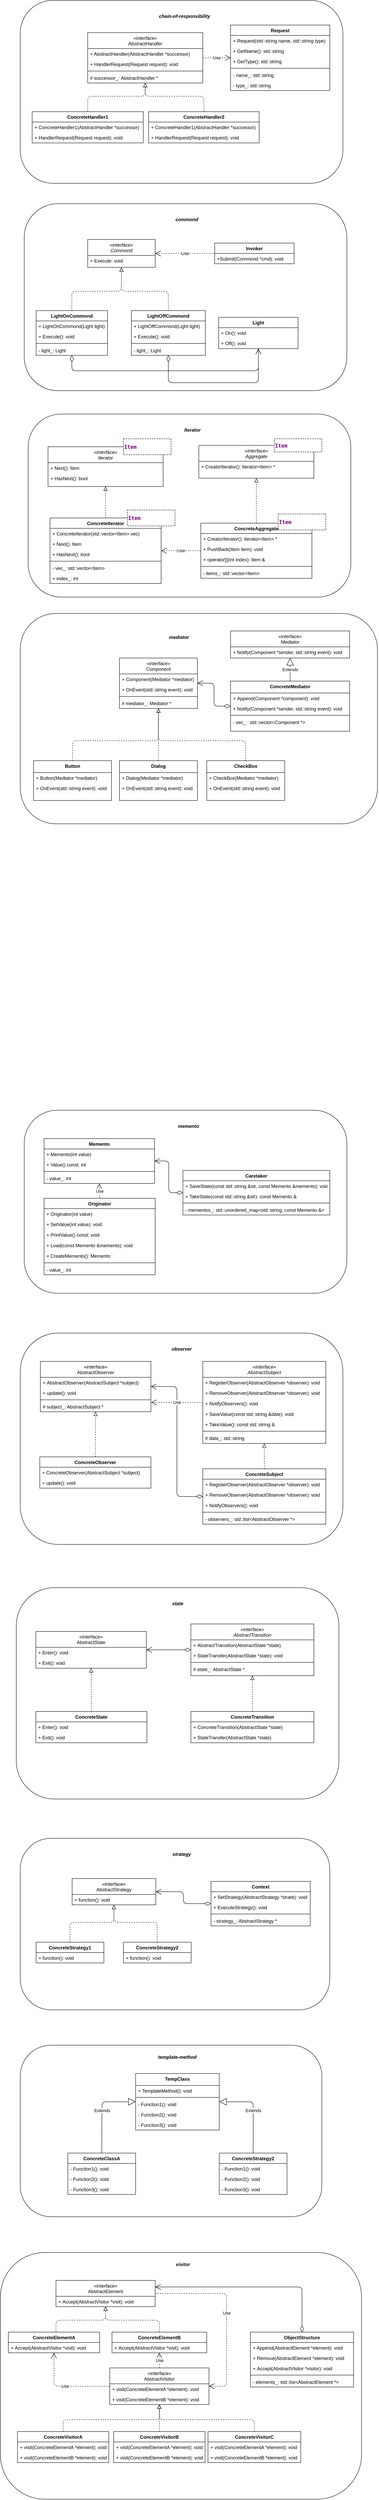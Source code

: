<mxfile version="14.9.6" type="device"><diagram id="C5RBs43oDa-KdzZeNtuy" name="Page-1"><mxGraphModel dx="1106" dy="-1516" grid="1" gridSize="10" guides="1" tooltips="1" connect="1" arrows="1" fold="1" page="1" pageScale="1" pageWidth="827" pageHeight="1169" math="0" shadow="0"><root><mxCell id="WIyWlLk6GJQsqaUBKTNV-0"/><mxCell id="WIyWlLk6GJQsqaUBKTNV-1" parent="WIyWlLk6GJQsqaUBKTNV-0"/><mxCell id="3JGE2Ku3XZU7neeNc6l_-0" value="" style="group" parent="WIyWlLk6GJQsqaUBKTNV-1" vertex="1" connectable="0"><mxGeometry x="80" y="2450" width="813" height="460" as="geometry"/></mxCell><mxCell id="3JGE2Ku3XZU7neeNc6l_-1" value="" style="rounded=1;whiteSpace=wrap;html=1;arcSize=18;" parent="3JGE2Ku3XZU7neeNc6l_-0" vertex="1"><mxGeometry y="-11.244" width="813.0" height="460.0" as="geometry"/></mxCell><mxCell id="3JGE2Ku3XZU7neeNc6l_-2" value="chain-of-responsibility" style="text;html=1;strokeColor=none;fillColor=none;align=center;verticalAlign=middle;whiteSpace=wrap;rounded=0;fontStyle=3" parent="3JGE2Ku3XZU7neeNc6l_-0" vertex="1"><mxGeometry x="323.57" y="19.57" width="180" height="19.57" as="geometry"/></mxCell><mxCell id="3JGE2Ku3XZU7neeNc6l_-3" value="«interface»&#10;AbstractHandler" style="swimlane;fontStyle=2;align=center;verticalAlign=top;childLayout=stackLayout;horizontal=1;startSize=40;horizontalStack=0;resizeParent=1;resizeLast=0;collapsible=1;marginBottom=0;rounded=0;shadow=0;strokeWidth=1;" parent="3JGE2Ku3XZU7neeNc6l_-0" vertex="1"><mxGeometry x="170" y="70" width="290" height="126.58" as="geometry"><mxRectangle x="230" y="140" width="160" height="26" as="alternateBounds"/></mxGeometry></mxCell><mxCell id="3JGE2Ku3XZU7neeNc6l_-29" value="+ AbstractHandler(AbstractHandler *successor)" style="text;strokeColor=none;fillColor=none;align=left;verticalAlign=top;spacingLeft=4;spacingRight=4;overflow=hidden;rotatable=0;points=[[0,0.5],[1,0.5]];portConstraint=eastwest;" parent="3JGE2Ku3XZU7neeNc6l_-3" vertex="1"><mxGeometry y="40" width="290" height="26" as="geometry"/></mxCell><mxCell id="3JGE2Ku3XZU7neeNc6l_-4" value="+ HandlerRequest(Request request): void" style="text;strokeColor=none;fillColor=none;align=left;verticalAlign=top;spacingLeft=4;spacingRight=4;overflow=hidden;rotatable=0;points=[[0,0.5],[1,0.5]];portConstraint=eastwest;" parent="3JGE2Ku3XZU7neeNc6l_-3" vertex="1"><mxGeometry y="66" width="290" height="26.578" as="geometry"/></mxCell><mxCell id="3JGE2Ku3XZU7neeNc6l_-30" value="" style="line;strokeWidth=1;fillColor=none;align=left;verticalAlign=middle;spacingTop=-1;spacingLeft=3;spacingRight=3;rotatable=0;labelPosition=right;points=[];portConstraint=eastwest;" parent="3JGE2Ku3XZU7neeNc6l_-3" vertex="1"><mxGeometry y="92.578" width="290" height="8" as="geometry"/></mxCell><mxCell id="3JGE2Ku3XZU7neeNc6l_-31" value="# successor_: AbstractHandler *" style="text;strokeColor=none;fillColor=none;align=left;verticalAlign=top;spacingLeft=4;spacingRight=4;overflow=hidden;rotatable=0;points=[[0,0.5],[1,0.5]];portConstraint=eastwest;" parent="3JGE2Ku3XZU7neeNc6l_-3" vertex="1"><mxGeometry y="100.578" width="290" height="26" as="geometry"/></mxCell><mxCell id="3JGE2Ku3XZU7neeNc6l_-5" value="ConcreteHandler1" style="swimlane;fontStyle=1;align=center;verticalAlign=top;childLayout=stackLayout;horizontal=1;startSize=26;horizontalStack=0;resizeParent=1;resizeParentMax=0;resizeLast=0;collapsible=1;marginBottom=0;" parent="3JGE2Ku3XZU7neeNc6l_-0" vertex="1"><mxGeometry x="30" y="268.71" width="280" height="78.578" as="geometry"/></mxCell><mxCell id="3JGE2Ku3XZU7neeNc6l_-6" value="+ ConcreteHandler1(AbstractHandler *successor)" style="text;strokeColor=none;fillColor=none;align=left;verticalAlign=top;spacingLeft=4;spacingRight=4;overflow=hidden;rotatable=0;points=[[0,0.5],[1,0.5]];portConstraint=eastwest;" parent="3JGE2Ku3XZU7neeNc6l_-5" vertex="1"><mxGeometry y="26" width="280" height="26" as="geometry"/></mxCell><mxCell id="3JGE2Ku3XZU7neeNc6l_-7" value="+ HandlerRequest(Request request): void" style="text;strokeColor=none;fillColor=none;align=left;verticalAlign=top;spacingLeft=4;spacingRight=4;overflow=hidden;rotatable=0;points=[[0,0.5],[1,0.5]];portConstraint=eastwest;" parent="3JGE2Ku3XZU7neeNc6l_-5" vertex="1"><mxGeometry y="52" width="280" height="26.578" as="geometry"/></mxCell><mxCell id="3JGE2Ku3XZU7neeNc6l_-17" value="ConcreteHandler2" style="swimlane;fontStyle=1;align=center;verticalAlign=top;childLayout=stackLayout;horizontal=1;startSize=26;horizontalStack=0;resizeParent=1;resizeParentMax=0;resizeLast=0;collapsible=1;marginBottom=0;" parent="3JGE2Ku3XZU7neeNc6l_-0" vertex="1"><mxGeometry x="323.57" y="268.71" width="278.5" height="78.578" as="geometry"/></mxCell><mxCell id="3JGE2Ku3XZU7neeNc6l_-18" value="+ ConcreteHandler1(AbstractHandler *successor)" style="text;strokeColor=none;fillColor=none;align=left;verticalAlign=top;spacingLeft=4;spacingRight=4;overflow=hidden;rotatable=0;points=[[0,0.5],[1,0.5]];portConstraint=eastwest;" parent="3JGE2Ku3XZU7neeNc6l_-17" vertex="1"><mxGeometry y="26" width="278.5" height="26" as="geometry"/></mxCell><mxCell id="3JGE2Ku3XZU7neeNc6l_-19" value="+ HandlerRequest(Request request): void" style="text;strokeColor=none;fillColor=none;align=left;verticalAlign=top;spacingLeft=4;spacingRight=4;overflow=hidden;rotatable=0;points=[[0,0.5],[1,0.5]];portConstraint=eastwest;" parent="3JGE2Ku3XZU7neeNc6l_-17" vertex="1"><mxGeometry y="52" width="278.5" height="26.578" as="geometry"/></mxCell><mxCell id="3JGE2Ku3XZU7neeNc6l_-22" value="Request" style="swimlane;fontStyle=1;align=center;verticalAlign=top;childLayout=stackLayout;horizontal=1;startSize=26;horizontalStack=0;resizeParent=1;resizeParentMax=0;resizeLast=0;collapsible=1;marginBottom=0;" parent="3JGE2Ku3XZU7neeNc6l_-0" vertex="1"><mxGeometry x="530" y="51" width="250" height="164.578" as="geometry"/></mxCell><mxCell id="3JGE2Ku3XZU7neeNc6l_-23" value="+ Request(std::string name, std::string type)" style="text;strokeColor=none;fillColor=none;align=left;verticalAlign=top;spacingLeft=4;spacingRight=4;overflow=hidden;rotatable=0;points=[[0,0.5],[1,0.5]];portConstraint=eastwest;" parent="3JGE2Ku3XZU7neeNc6l_-22" vertex="1"><mxGeometry y="26" width="250" height="26" as="geometry"/></mxCell><mxCell id="3JGE2Ku3XZU7neeNc6l_-28" value="+ GetName(): std::string" style="text;strokeColor=none;fillColor=none;align=left;verticalAlign=top;spacingLeft=4;spacingRight=4;overflow=hidden;rotatable=0;points=[[0,0.5],[1,0.5]];portConstraint=eastwest;" parent="3JGE2Ku3XZU7neeNc6l_-22" vertex="1"><mxGeometry y="52" width="250" height="26" as="geometry"/></mxCell><mxCell id="3JGE2Ku3XZU7neeNc6l_-24" value="+ GetType(): std::string" style="text;strokeColor=none;fillColor=none;align=left;verticalAlign=top;spacingLeft=4;spacingRight=4;overflow=hidden;rotatable=0;points=[[0,0.5],[1,0.5]];portConstraint=eastwest;" parent="3JGE2Ku3XZU7neeNc6l_-22" vertex="1"><mxGeometry y="78" width="250" height="26.578" as="geometry"/></mxCell><mxCell id="3JGE2Ku3XZU7neeNc6l_-25" value="" style="line;strokeWidth=1;fillColor=none;align=left;verticalAlign=middle;spacingTop=-1;spacingLeft=3;spacingRight=3;rotatable=0;labelPosition=right;points=[];portConstraint=eastwest;" parent="3JGE2Ku3XZU7neeNc6l_-22" vertex="1"><mxGeometry y="104.578" width="250" height="8" as="geometry"/></mxCell><mxCell id="3JGE2Ku3XZU7neeNc6l_-26" value="- name_: std::string" style="text;strokeColor=none;fillColor=none;align=left;verticalAlign=top;spacingLeft=4;spacingRight=4;overflow=hidden;rotatable=0;points=[[0,0.5],[1,0.5]];portConstraint=eastwest;" parent="3JGE2Ku3XZU7neeNc6l_-22" vertex="1"><mxGeometry y="112.578" width="250" height="26" as="geometry"/></mxCell><mxCell id="3JGE2Ku3XZU7neeNc6l_-27" value="- type_: std::string" style="text;strokeColor=none;fillColor=none;align=left;verticalAlign=top;spacingLeft=4;spacingRight=4;overflow=hidden;rotatable=0;points=[[0,0.5],[1,0.5]];portConstraint=eastwest;" parent="3JGE2Ku3XZU7neeNc6l_-22" vertex="1"><mxGeometry y="138.578" width="250" height="26" as="geometry"/></mxCell><mxCell id="3JGE2Ku3XZU7neeNc6l_-33" value="Use" style="endArrow=open;endSize=12;dashed=1;html=1;exitX=1;exitY=0.5;exitDx=0;exitDy=0;entryX=0;entryY=0.5;entryDx=0;entryDy=0;" parent="3JGE2Ku3XZU7neeNc6l_-0" source="3JGE2Ku3XZU7neeNc6l_-3" target="3JGE2Ku3XZU7neeNc6l_-22" edge="1"><mxGeometry width="160" relative="1" as="geometry"><mxPoint x="491" y="40" as="sourcePoint"/><mxPoint x="651" y="40" as="targetPoint"/></mxGeometry></mxCell><mxCell id="qJgDJBl3WGs6qZJSMI5M-1" value="" style="endArrow=block;startArrow=none;endFill=0;startFill=0;endSize=8;html=1;verticalAlign=bottom;dashed=1;labelBackgroundColor=none;exitX=0.5;exitY=0;exitDx=0;exitDy=0;entryX=0.5;entryY=1;entryDx=0;entryDy=0;" parent="3JGE2Ku3XZU7neeNc6l_-0" source="3JGE2Ku3XZU7neeNc6l_-5" target="3JGE2Ku3XZU7neeNc6l_-3" edge="1"><mxGeometry width="160" relative="1" as="geometry"><mxPoint x="430" y="310" as="sourcePoint"/><mxPoint x="590" y="310" as="targetPoint"/><Array as="points"><mxPoint x="170" y="230"/><mxPoint x="315" y="230"/></Array></mxGeometry></mxCell><mxCell id="qJgDJBl3WGs6qZJSMI5M-2" value="" style="endArrow=block;startArrow=none;endFill=0;startFill=0;endSize=8;html=1;verticalAlign=bottom;dashed=1;labelBackgroundColor=none;exitX=0.5;exitY=0;exitDx=0;exitDy=0;entryX=0.5;entryY=1;entryDx=0;entryDy=0;" parent="3JGE2Ku3XZU7neeNc6l_-0" source="3JGE2Ku3XZU7neeNc6l_-17" target="3JGE2Ku3XZU7neeNc6l_-3" edge="1"><mxGeometry width="160" relative="1" as="geometry"><mxPoint x="430" y="310" as="sourcePoint"/><mxPoint x="590" y="310" as="targetPoint"/><Array as="points"><mxPoint x="463" y="230"/><mxPoint x="315" y="230"/></Array></mxGeometry></mxCell><mxCell id="3JGE2Ku3XZU7neeNc6l_-34" value="" style="group" parent="WIyWlLk6GJQsqaUBKTNV-1" vertex="1" connectable="0"><mxGeometry x="90" y="2950" width="813" height="470" as="geometry"/></mxCell><mxCell id="3JGE2Ku3XZU7neeNc6l_-35" value="" style="rounded=1;whiteSpace=wrap;html=1;arcSize=18;" parent="3JGE2Ku3XZU7neeNc6l_-34" vertex="1"><mxGeometry width="813" height="470" as="geometry"/></mxCell><mxCell id="3JGE2Ku3XZU7neeNc6l_-36" value="commond" style="text;html=1;strokeColor=none;fillColor=none;align=center;verticalAlign=middle;whiteSpace=wrap;rounded=0;fontStyle=3" parent="3JGE2Ku3XZU7neeNc6l_-34" vertex="1"><mxGeometry x="320" y="30" width="180" height="19.57" as="geometry"/></mxCell><mxCell id="3JGE2Ku3XZU7neeNc6l_-37" value="«interface»&#10;Commond" style="swimlane;fontStyle=2;align=center;verticalAlign=top;childLayout=stackLayout;horizontal=1;startSize=40;horizontalStack=0;resizeParent=1;resizeLast=0;collapsible=1;marginBottom=0;rounded=0;shadow=0;strokeWidth=1;" parent="3JGE2Ku3XZU7neeNc6l_-34" vertex="1"><mxGeometry x="160" y="90" width="170" height="70" as="geometry"><mxRectangle x="230" y="140" width="160" height="26" as="alternateBounds"/></mxGeometry></mxCell><mxCell id="3JGE2Ku3XZU7neeNc6l_-39" value="+ Execute: void" style="text;strokeColor=none;fillColor=none;align=left;verticalAlign=top;spacingLeft=4;spacingRight=4;overflow=hidden;rotatable=0;points=[[0,0.5],[1,0.5]];portConstraint=eastwest;" parent="3JGE2Ku3XZU7neeNc6l_-37" vertex="1"><mxGeometry y="40" width="170" height="26.578" as="geometry"/></mxCell><mxCell id="3JGE2Ku3XZU7neeNc6l_-42" value="LightOnCommond" style="swimlane;fontStyle=1;align=center;verticalAlign=top;childLayout=stackLayout;horizontal=1;startSize=26;horizontalStack=0;resizeParent=1;resizeParentMax=0;resizeLast=0;collapsible=1;marginBottom=0;" parent="3JGE2Ku3XZU7neeNc6l_-34" vertex="1"><mxGeometry x="30" y="268.71" width="180" height="112.578" as="geometry"/></mxCell><mxCell id="3JGE2Ku3XZU7neeNc6l_-43" value="+ LightOnCommond(Light light)" style="text;strokeColor=none;fillColor=none;align=left;verticalAlign=top;spacingLeft=4;spacingRight=4;overflow=hidden;rotatable=0;points=[[0,0.5],[1,0.5]];portConstraint=eastwest;" parent="3JGE2Ku3XZU7neeNc6l_-42" vertex="1"><mxGeometry y="26" width="180" height="26" as="geometry"/></mxCell><mxCell id="3JGE2Ku3XZU7neeNc6l_-44" value="+ Execute(): void" style="text;strokeColor=none;fillColor=none;align=left;verticalAlign=top;spacingLeft=4;spacingRight=4;overflow=hidden;rotatable=0;points=[[0,0.5],[1,0.5]];portConstraint=eastwest;" parent="3JGE2Ku3XZU7neeNc6l_-42" vertex="1"><mxGeometry y="52" width="180" height="26.578" as="geometry"/></mxCell><mxCell id="3JGE2Ku3XZU7neeNc6l_-45" value="" style="line;strokeWidth=1;fillColor=none;align=left;verticalAlign=middle;spacingTop=-1;spacingLeft=3;spacingRight=3;rotatable=0;labelPosition=right;points=[];portConstraint=eastwest;" parent="3JGE2Ku3XZU7neeNc6l_-42" vertex="1"><mxGeometry y="78.578" width="180" height="8" as="geometry"/></mxCell><mxCell id="3JGE2Ku3XZU7neeNc6l_-46" value="- light_: Light " style="text;strokeColor=none;fillColor=none;align=left;verticalAlign=top;spacingLeft=4;spacingRight=4;overflow=hidden;rotatable=0;points=[[0,0.5],[1,0.5]];portConstraint=eastwest;" parent="3JGE2Ku3XZU7neeNc6l_-42" vertex="1"><mxGeometry y="86.578" width="180" height="26" as="geometry"/></mxCell><mxCell id="3JGE2Ku3XZU7neeNc6l_-48" value="LightOffCommond" style="swimlane;fontStyle=1;align=center;verticalAlign=top;childLayout=stackLayout;horizontal=1;startSize=26;horizontalStack=0;resizeParent=1;resizeParentMax=0;resizeLast=0;collapsible=1;marginBottom=0;" parent="3JGE2Ku3XZU7neeNc6l_-34" vertex="1"><mxGeometry x="270" y="268.71" width="186.43" height="112.578" as="geometry"/></mxCell><mxCell id="3JGE2Ku3XZU7neeNc6l_-49" value="+ LightOffCommond(Light light)" style="text;strokeColor=none;fillColor=none;align=left;verticalAlign=top;spacingLeft=4;spacingRight=4;overflow=hidden;rotatable=0;points=[[0,0.5],[1,0.5]];portConstraint=eastwest;" parent="3JGE2Ku3XZU7neeNc6l_-48" vertex="1"><mxGeometry y="26" width="186.43" height="26" as="geometry"/></mxCell><mxCell id="3JGE2Ku3XZU7neeNc6l_-50" value="+ Execute(): void" style="text;strokeColor=none;fillColor=none;align=left;verticalAlign=top;spacingLeft=4;spacingRight=4;overflow=hidden;rotatable=0;points=[[0,0.5],[1,0.5]];portConstraint=eastwest;" parent="3JGE2Ku3XZU7neeNc6l_-48" vertex="1"><mxGeometry y="52" width="186.43" height="26.578" as="geometry"/></mxCell><mxCell id="3JGE2Ku3XZU7neeNc6l_-51" value="" style="line;strokeWidth=1;fillColor=none;align=left;verticalAlign=middle;spacingTop=-1;spacingLeft=3;spacingRight=3;rotatable=0;labelPosition=right;points=[];portConstraint=eastwest;" parent="3JGE2Ku3XZU7neeNc6l_-48" vertex="1"><mxGeometry y="78.578" width="186.43" height="8" as="geometry"/></mxCell><mxCell id="3JGE2Ku3XZU7neeNc6l_-52" value="- light_: Light " style="text;strokeColor=none;fillColor=none;align=left;verticalAlign=top;spacingLeft=4;spacingRight=4;overflow=hidden;rotatable=0;points=[[0,0.5],[1,0.5]];portConstraint=eastwest;" parent="3JGE2Ku3XZU7neeNc6l_-48" vertex="1"><mxGeometry y="86.578" width="186.43" height="26" as="geometry"/></mxCell><mxCell id="3JGE2Ku3XZU7neeNc6l_-53" value="Light" style="swimlane;fontStyle=1;align=center;verticalAlign=top;childLayout=stackLayout;horizontal=1;startSize=26;horizontalStack=0;resizeParent=1;resizeParentMax=0;resizeLast=0;collapsible=1;marginBottom=0;" parent="3JGE2Ku3XZU7neeNc6l_-34" vertex="1"><mxGeometry x="490" y="285.71" width="200" height="78.578" as="geometry"/></mxCell><mxCell id="3JGE2Ku3XZU7neeNc6l_-55" value="+ On(): void" style="text;strokeColor=none;fillColor=none;align=left;verticalAlign=top;spacingLeft=4;spacingRight=4;overflow=hidden;rotatable=0;points=[[0,0.5],[1,0.5]];portConstraint=eastwest;" parent="3JGE2Ku3XZU7neeNc6l_-53" vertex="1"><mxGeometry y="26" width="200" height="26" as="geometry"/></mxCell><mxCell id="3JGE2Ku3XZU7neeNc6l_-56" value="+ Off(): void" style="text;strokeColor=none;fillColor=none;align=left;verticalAlign=top;spacingLeft=4;spacingRight=4;overflow=hidden;rotatable=0;points=[[0,0.5],[1,0.5]];portConstraint=eastwest;" parent="3JGE2Ku3XZU7neeNc6l_-53" vertex="1"><mxGeometry y="52" width="200" height="26.578" as="geometry"/></mxCell><mxCell id="3JGE2Ku3XZU7neeNc6l_-90" value="Invoker" style="swimlane;fontStyle=1;align=center;verticalAlign=top;childLayout=stackLayout;horizontal=1;startSize=26;horizontalStack=0;resizeParent=1;resizeParentMax=0;resizeLast=0;collapsible=1;marginBottom=0;" parent="3JGE2Ku3XZU7neeNc6l_-34" vertex="1"><mxGeometry x="480" y="99" width="200" height="52" as="geometry"/></mxCell><mxCell id="3JGE2Ku3XZU7neeNc6l_-91" value="+Submit(Commond *cmd): void" style="text;strokeColor=none;fillColor=none;align=left;verticalAlign=top;spacingLeft=4;spacingRight=4;overflow=hidden;rotatable=0;points=[[0,0.5],[1,0.5]];portConstraint=eastwest;" parent="3JGE2Ku3XZU7neeNc6l_-90" vertex="1"><mxGeometry y="26" width="200" height="26" as="geometry"/></mxCell><mxCell id="3JGE2Ku3XZU7neeNc6l_-93" value="" style="endArrow=open;html=1;endSize=12;startArrow=diamondThin;startSize=14;startFill=0;edgeStyle=orthogonalEdgeStyle;align=left;verticalAlign=bottom;exitX=0.5;exitY=1;exitDx=0;exitDy=0;entryX=0.5;entryY=1;entryDx=0;entryDy=0;" parent="3JGE2Ku3XZU7neeNc6l_-34" source="3JGE2Ku3XZU7neeNc6l_-42" target="3JGE2Ku3XZU7neeNc6l_-53" edge="1"><mxGeometry x="-0.875" y="10" relative="1" as="geometry"><mxPoint x="170" y="410" as="sourcePoint"/><mxPoint x="330" y="410" as="targetPoint"/><Array as="points"><mxPoint x="120" y="420"/><mxPoint x="590" y="420"/></Array><mxPoint as="offset"/></mxGeometry></mxCell><mxCell id="3JGE2Ku3XZU7neeNc6l_-94" value="" style="endArrow=open;html=1;endSize=12;startArrow=diamondThin;startSize=14;startFill=0;edgeStyle=orthogonalEdgeStyle;align=left;verticalAlign=bottom;exitX=0.5;exitY=1;exitDx=0;exitDy=0;entryX=0.5;entryY=1;entryDx=0;entryDy=0;" parent="3JGE2Ku3XZU7neeNc6l_-34" source="3JGE2Ku3XZU7neeNc6l_-48" target="3JGE2Ku3XZU7neeNc6l_-53" edge="1"><mxGeometry x="-0.875" y="10" relative="1" as="geometry"><mxPoint x="130" y="391.288" as="sourcePoint"/><mxPoint x="600" y="374.288" as="targetPoint"/><Array as="points"><mxPoint x="363" y="450"/><mxPoint x="590" y="450"/></Array><mxPoint as="offset"/></mxGeometry></mxCell><mxCell id="3JGE2Ku3XZU7neeNc6l_-95" value="Use" style="endArrow=open;endSize=12;dashed=1;html=1;exitX=0;exitY=0.5;exitDx=0;exitDy=0;entryX=1;entryY=0.5;entryDx=0;entryDy=0;" parent="3JGE2Ku3XZU7neeNc6l_-34" source="3JGE2Ku3XZU7neeNc6l_-90" target="3JGE2Ku3XZU7neeNc6l_-37" edge="1"><mxGeometry width="160" relative="1" as="geometry"><mxPoint x="410" y="170" as="sourcePoint"/><mxPoint x="570" y="170" as="targetPoint"/></mxGeometry></mxCell><mxCell id="qJgDJBl3WGs6qZJSMI5M-3" value="" style="endArrow=block;startArrow=none;endFill=0;startFill=0;endSize=8;html=1;verticalAlign=bottom;dashed=1;labelBackgroundColor=none;exitX=0.5;exitY=0;exitDx=0;exitDy=0;entryX=0.5;entryY=1;entryDx=0;entryDy=0;" parent="3JGE2Ku3XZU7neeNc6l_-34" source="3JGE2Ku3XZU7neeNc6l_-42" target="3JGE2Ku3XZU7neeNc6l_-37" edge="1"><mxGeometry width="160" relative="1" as="geometry"><mxPoint x="120" y="220" as="sourcePoint"/><mxPoint x="280" y="220" as="targetPoint"/><Array as="points"><mxPoint x="120" y="220"/><mxPoint x="245" y="220"/></Array></mxGeometry></mxCell><mxCell id="qJgDJBl3WGs6qZJSMI5M-4" value="" style="endArrow=block;startArrow=none;endFill=0;startFill=0;endSize=8;html=1;verticalAlign=bottom;dashed=1;labelBackgroundColor=none;exitX=0.5;exitY=0;exitDx=0;exitDy=0;entryX=0.5;entryY=1;entryDx=0;entryDy=0;" parent="3JGE2Ku3XZU7neeNc6l_-34" source="3JGE2Ku3XZU7neeNc6l_-48" target="3JGE2Ku3XZU7neeNc6l_-37" edge="1"><mxGeometry width="160" relative="1" as="geometry"><mxPoint x="360" y="240" as="sourcePoint"/><mxPoint x="520" y="240" as="targetPoint"/><Array as="points"><mxPoint x="363" y="220"/><mxPoint x="245" y="220"/></Array></mxGeometry></mxCell><mxCell id="3JGE2Ku3XZU7neeNc6l_-62" value="" style="group" parent="WIyWlLk6GJQsqaUBKTNV-1" vertex="1" connectable="0"><mxGeometry x="100" y="3490" width="820" height="460" as="geometry"/></mxCell><mxCell id="3JGE2Ku3XZU7neeNc6l_-63" value="" style="rounded=1;whiteSpace=wrap;html=1;arcSize=18;" parent="3JGE2Ku3XZU7neeNc6l_-62" vertex="1"><mxGeometry y="-11.244" width="813.0" height="460.0" as="geometry"/></mxCell><mxCell id="3JGE2Ku3XZU7neeNc6l_-64" value="lterator" style="text;html=1;strokeColor=none;fillColor=none;align=center;verticalAlign=middle;whiteSpace=wrap;rounded=0;fontStyle=3" parent="3JGE2Ku3XZU7neeNc6l_-62" vertex="1"><mxGeometry x="323.57" y="19.57" width="180" height="19.57" as="geometry"/></mxCell><mxCell id="3JGE2Ku3XZU7neeNc6l_-103" value="" style="group" parent="3JGE2Ku3XZU7neeNc6l_-62" vertex="1" connectable="0"><mxGeometry x="50" y="51" width="310" height="120" as="geometry"/></mxCell><mxCell id="3JGE2Ku3XZU7neeNc6l_-65" value="«interface»&#10;Iterator" style="swimlane;fontStyle=2;align=center;verticalAlign=top;childLayout=stackLayout;horizontal=1;startSize=40;horizontalStack=0;resizeParent=1;resizeLast=0;collapsible=1;marginBottom=0;rounded=0;shadow=0;strokeWidth=1;" parent="3JGE2Ku3XZU7neeNc6l_-103" vertex="1"><mxGeometry y="20" width="290" height="100" as="geometry"><mxRectangle x="230" y="140" width="160" height="26" as="alternateBounds"/></mxGeometry></mxCell><mxCell id="3JGE2Ku3XZU7neeNc6l_-66" value="+ Next(): Item " style="text;strokeColor=none;fillColor=none;align=left;verticalAlign=top;spacingLeft=4;spacingRight=4;overflow=hidden;rotatable=0;points=[[0,0.5],[1,0.5]];portConstraint=eastwest;" parent="3JGE2Ku3XZU7neeNc6l_-65" vertex="1"><mxGeometry y="40" width="290" height="26" as="geometry"/></mxCell><mxCell id="3JGE2Ku3XZU7neeNc6l_-67" value="+ HasNext(): bool" style="text;strokeColor=none;fillColor=none;align=left;verticalAlign=top;spacingLeft=4;spacingRight=4;overflow=hidden;rotatable=0;points=[[0,0.5],[1,0.5]];portConstraint=eastwest;" parent="3JGE2Ku3XZU7neeNc6l_-65" vertex="1"><mxGeometry y="66" width="290" height="26.578" as="geometry"/></mxCell><mxCell id="3JGE2Ku3XZU7neeNc6l_-101" value="&lt;pre style=&quot;font-size: medium ; margin-top: 0px ; margin-bottom: 0px&quot;&gt;&lt;span style=&quot;font-weight: 700 ; color: rgb(128 , 0 , 128)&quot;&gt;Item&lt;/span&gt;&lt;/pre&gt;" style="shape=partialRectangle;html=1;top=1;align=left;dashed=1;" parent="3JGE2Ku3XZU7neeNc6l_-103" vertex="1"><mxGeometry x="190" width="120" height="40" as="geometry"/></mxCell><mxCell id="3JGE2Ku3XZU7neeNc6l_-115" value="" style="group" parent="3JGE2Ku3XZU7neeNc6l_-62" vertex="1" connectable="0"><mxGeometry x="430" y="51" width="310" height="99" as="geometry"/></mxCell><mxCell id="3JGE2Ku3XZU7neeNc6l_-116" value="«interface»&#10;Aggregate" style="swimlane;fontStyle=2;align=center;verticalAlign=top;childLayout=stackLayout;horizontal=1;startSize=40;horizontalStack=0;resizeParent=1;resizeLast=0;collapsible=1;marginBottom=0;rounded=0;shadow=0;strokeWidth=1;" parent="3JGE2Ku3XZU7neeNc6l_-115" vertex="1"><mxGeometry y="16.5" width="290" height="82.5" as="geometry"><mxRectangle x="230" y="140" width="160" height="26" as="alternateBounds"/></mxGeometry></mxCell><mxCell id="3JGE2Ku3XZU7neeNc6l_-117" value="+ CreatorIterator(): Iterator&lt;Item&gt; * " style="text;strokeColor=none;fillColor=none;align=left;verticalAlign=top;spacingLeft=4;spacingRight=4;overflow=hidden;rotatable=0;points=[[0,0.5],[1,0.5]];portConstraint=eastwest;" parent="3JGE2Ku3XZU7neeNc6l_-116" vertex="1"><mxGeometry y="40" width="290" height="21.45" as="geometry"/></mxCell><mxCell id="3JGE2Ku3XZU7neeNc6l_-119" value="&lt;pre style=&quot;font-size: medium ; margin-top: 0px ; margin-bottom: 0px&quot;&gt;&lt;span style=&quot;font-weight: 700 ; color: rgb(128 , 0 , 128)&quot;&gt;Item&lt;/span&gt;&lt;/pre&gt;" style="shape=partialRectangle;html=1;top=1;align=left;dashed=1;" parent="3JGE2Ku3XZU7neeNc6l_-115" vertex="1"><mxGeometry x="190" width="120" height="33" as="geometry"/></mxCell><mxCell id="3JGE2Ku3XZU7neeNc6l_-125" value="Use" style="endArrow=open;endSize=12;dashed=1;html=1;exitX=0;exitY=0.5;exitDx=0;exitDy=0;entryX=1;entryY=0.5;entryDx=0;entryDy=0;" parent="3JGE2Ku3XZU7neeNc6l_-62" source="3JGE2Ku3XZU7neeNc6l_-107" target="3JGE2Ku3XZU7neeNc6l_-70" edge="1"><mxGeometry width="160" relative="1" as="geometry"><mxPoint x="380" y="320" as="sourcePoint"/><mxPoint x="540" y="320" as="targetPoint"/></mxGeometry></mxCell><mxCell id="3JGE2Ku3XZU7neeNc6l_-126" value="" style="group" parent="3JGE2Ku3XZU7neeNc6l_-62" vertex="1" connectable="0"><mxGeometry x="435" y="240" width="315" height="161.578" as="geometry"/></mxCell><mxCell id="3JGE2Ku3XZU7neeNc6l_-107" value="ConcreteAggregate" style="swimlane;fontStyle=1;align=center;verticalAlign=top;childLayout=stackLayout;horizontal=1;startSize=26;horizontalStack=0;resizeParent=1;resizeParentMax=0;resizeLast=0;collapsible=1;marginBottom=0;" parent="3JGE2Ku3XZU7neeNc6l_-126" vertex="1"><mxGeometry y="23" width="280" height="138.578" as="geometry"/></mxCell><mxCell id="3JGE2Ku3XZU7neeNc6l_-108" value="+ CreatorIterator(): Iterator&lt;Item&gt; * " style="text;strokeColor=none;fillColor=none;align=left;verticalAlign=top;spacingLeft=4;spacingRight=4;overflow=hidden;rotatable=0;points=[[0,0.5],[1,0.5]];portConstraint=eastwest;" parent="3JGE2Ku3XZU7neeNc6l_-107" vertex="1"><mxGeometry y="26" width="280" height="26" as="geometry"/></mxCell><mxCell id="3JGE2Ku3XZU7neeNc6l_-109" value="+ PushBack(Item item): void " style="text;strokeColor=none;fillColor=none;align=left;verticalAlign=top;spacingLeft=4;spacingRight=4;overflow=hidden;rotatable=0;points=[[0,0.5],[1,0.5]];portConstraint=eastwest;" parent="3JGE2Ku3XZU7neeNc6l_-107" vertex="1"><mxGeometry y="52" width="280" height="26" as="geometry"/></mxCell><mxCell id="3JGE2Ku3XZU7neeNc6l_-110" value="+ operator[](int index): Item &amp;" style="text;strokeColor=none;fillColor=none;align=left;verticalAlign=top;spacingLeft=4;spacingRight=4;overflow=hidden;rotatable=0;points=[[0,0.5],[1,0.5]];portConstraint=eastwest;" parent="3JGE2Ku3XZU7neeNc6l_-107" vertex="1"><mxGeometry y="78" width="280" height="26.578" as="geometry"/></mxCell><mxCell id="3JGE2Ku3XZU7neeNc6l_-111" value="" style="line;strokeWidth=1;fillColor=none;align=left;verticalAlign=middle;spacingTop=-1;spacingLeft=3;spacingRight=3;rotatable=0;labelPosition=right;points=[];portConstraint=eastwest;" parent="3JGE2Ku3XZU7neeNc6l_-107" vertex="1"><mxGeometry y="104.578" width="280" height="8" as="geometry"/></mxCell><mxCell id="3JGE2Ku3XZU7neeNc6l_-112" value="- items_: std::vector&lt;Item&gt;" style="text;strokeColor=none;fillColor=none;align=left;verticalAlign=top;spacingLeft=4;spacingRight=4;overflow=hidden;rotatable=0;points=[[0,0.5],[1,0.5]];portConstraint=eastwest;" parent="3JGE2Ku3XZU7neeNc6l_-107" vertex="1"><mxGeometry y="112.578" width="280" height="26" as="geometry"/></mxCell><mxCell id="3JGE2Ku3XZU7neeNc6l_-120" value="&lt;pre style=&quot;font-size: medium ; margin-top: 0px ; margin-bottom: 0px&quot;&gt;&lt;span style=&quot;font-weight: 700 ; color: rgb(128 , 0 , 128)&quot;&gt;Item&lt;/span&gt;&lt;/pre&gt;" style="shape=partialRectangle;html=1;top=1;align=left;dashed=1;" parent="3JGE2Ku3XZU7neeNc6l_-126" vertex="1"><mxGeometry x="195" width="120" height="40" as="geometry"/></mxCell><mxCell id="3JGE2Ku3XZU7neeNc6l_-127" value="" style="group" parent="3JGE2Ku3XZU7neeNc6l_-62" vertex="1" connectable="0"><mxGeometry x="55" y="230" width="315" height="184.578" as="geometry"/></mxCell><mxCell id="3JGE2Ku3XZU7neeNc6l_-70" value="ConcreteIterator" style="swimlane;fontStyle=1;align=center;verticalAlign=top;childLayout=stackLayout;horizontal=1;startSize=26;horizontalStack=0;resizeParent=1;resizeParentMax=0;resizeLast=0;collapsible=1;marginBottom=0;" parent="3JGE2Ku3XZU7neeNc6l_-127" vertex="1"><mxGeometry y="20" width="280" height="164.578" as="geometry"/></mxCell><mxCell id="3JGE2Ku3XZU7neeNc6l_-71" value="+ ConcreteIterator(std::vector&lt;Item&gt; vec)" style="text;strokeColor=none;fillColor=none;align=left;verticalAlign=top;spacingLeft=4;spacingRight=4;overflow=hidden;rotatable=0;points=[[0,0.5],[1,0.5]];portConstraint=eastwest;" parent="3JGE2Ku3XZU7neeNc6l_-70" vertex="1"><mxGeometry y="26" width="280" height="26" as="geometry"/></mxCell><mxCell id="3JGE2Ku3XZU7neeNc6l_-105" value="+ Next(): Item " style="text;strokeColor=none;fillColor=none;align=left;verticalAlign=top;spacingLeft=4;spacingRight=4;overflow=hidden;rotatable=0;points=[[0,0.5],[1,0.5]];portConstraint=eastwest;" parent="3JGE2Ku3XZU7neeNc6l_-70" vertex="1"><mxGeometry y="52" width="280" height="26" as="geometry"/></mxCell><mxCell id="3JGE2Ku3XZU7neeNc6l_-72" value="+ HasNext(): bool" style="text;strokeColor=none;fillColor=none;align=left;verticalAlign=top;spacingLeft=4;spacingRight=4;overflow=hidden;rotatable=0;points=[[0,0.5],[1,0.5]];portConstraint=eastwest;" parent="3JGE2Ku3XZU7neeNc6l_-70" vertex="1"><mxGeometry y="78" width="280" height="26.578" as="geometry"/></mxCell><mxCell id="3JGE2Ku3XZU7neeNc6l_-73" value="" style="line;strokeWidth=1;fillColor=none;align=left;verticalAlign=middle;spacingTop=-1;spacingLeft=3;spacingRight=3;rotatable=0;labelPosition=right;points=[];portConstraint=eastwest;" parent="3JGE2Ku3XZU7neeNc6l_-70" vertex="1"><mxGeometry y="104.578" width="280" height="8" as="geometry"/></mxCell><mxCell id="3JGE2Ku3XZU7neeNc6l_-74" value="- vec_: std::vector&lt;Item&gt;" style="text;strokeColor=none;fillColor=none;align=left;verticalAlign=top;spacingLeft=4;spacingRight=4;overflow=hidden;rotatable=0;points=[[0,0.5],[1,0.5]];portConstraint=eastwest;" parent="3JGE2Ku3XZU7neeNc6l_-70" vertex="1"><mxGeometry y="112.578" width="280" height="26" as="geometry"/></mxCell><mxCell id="3JGE2Ku3XZU7neeNc6l_-106" value="+ index_: int" style="text;strokeColor=none;fillColor=none;align=left;verticalAlign=top;spacingLeft=4;spacingRight=4;overflow=hidden;rotatable=0;points=[[0,0.5],[1,0.5]];portConstraint=eastwest;" parent="3JGE2Ku3XZU7neeNc6l_-70" vertex="1"><mxGeometry y="138.578" width="280" height="26" as="geometry"/></mxCell><mxCell id="3JGE2Ku3XZU7neeNc6l_-104" value="&lt;pre style=&quot;font-size: medium ; margin-top: 0px ; margin-bottom: 0px&quot;&gt;&lt;span style=&quot;font-weight: 700 ; color: rgb(128 , 0 , 128)&quot;&gt;Item&lt;/span&gt;&lt;/pre&gt;" style="shape=partialRectangle;html=1;top=1;align=left;dashed=1;" parent="3JGE2Ku3XZU7neeNc6l_-127" vertex="1"><mxGeometry x="195" width="120" height="40" as="geometry"/></mxCell><mxCell id="qJgDJBl3WGs6qZJSMI5M-5" value="" style="endArrow=block;startArrow=none;endFill=0;startFill=0;endSize=8;html=1;verticalAlign=bottom;dashed=1;labelBackgroundColor=none;exitX=0.5;exitY=0;exitDx=0;exitDy=0;entryX=0.5;entryY=1;entryDx=0;entryDy=0;" parent="3JGE2Ku3XZU7neeNc6l_-62" source="3JGE2Ku3XZU7neeNc6l_-70" target="3JGE2Ku3XZU7neeNc6l_-65" edge="1"><mxGeometry width="160" relative="1" as="geometry"><mxPoint x="180" y="210" as="sourcePoint"/><mxPoint x="340" y="210" as="targetPoint"/></mxGeometry></mxCell><mxCell id="qJgDJBl3WGs6qZJSMI5M-6" value="" style="endArrow=block;startArrow=none;endFill=0;startFill=0;endSize=8;html=1;verticalAlign=bottom;dashed=1;labelBackgroundColor=none;exitX=0.5;exitY=0;exitDx=0;exitDy=0;entryX=0.5;entryY=1;entryDx=0;entryDy=0;" parent="3JGE2Ku3XZU7neeNc6l_-62" source="3JGE2Ku3XZU7neeNc6l_-107" target="3JGE2Ku3XZU7neeNc6l_-116" edge="1"><mxGeometry width="160" relative="1" as="geometry"><mxPoint x="440" y="180" as="sourcePoint"/><mxPoint x="600" y="180" as="targetPoint"/></mxGeometry></mxCell><mxCell id="3JGE2Ku3XZU7neeNc6l_-322" value="" style="group" parent="WIyWlLk6GJQsqaUBKTNV-1" vertex="1" connectable="0"><mxGeometry x="80" y="4030.43" width="903" height="1199.57" as="geometry"/></mxCell><mxCell id="3JGE2Ku3XZU7neeNc6l_-129" value="" style="group;" parent="3JGE2Ku3XZU7neeNc6l_-322" vertex="1" connectable="0"><mxGeometry y="29.57" width="903" height="1170" as="geometry"/></mxCell><mxCell id="3JGE2Ku3XZU7neeNc6l_-130" value="" style="rounded=1;whiteSpace=wrap;html=1;arcSize=17;" parent="3JGE2Ku3XZU7neeNc6l_-129" vertex="1"><mxGeometry y="-80" width="900" height="528.76" as="geometry"/></mxCell><mxCell id="3JGE2Ku3XZU7neeNc6l_-179" value="Button" style="swimlane;fontStyle=1;align=center;verticalAlign=top;childLayout=stackLayout;horizontal=1;startSize=30;horizontalStack=0;resizeParent=1;resizeLast=0;collapsible=1;marginBottom=0;rounded=0;shadow=0;strokeWidth=1;" parent="3JGE2Ku3XZU7neeNc6l_-129" vertex="1"><mxGeometry x="33.55" y="290" width="196.45" height="100" as="geometry"><mxRectangle x="230" y="140" width="160" height="26" as="alternateBounds"/></mxGeometry></mxCell><mxCell id="3JGE2Ku3XZU7neeNc6l_-180" value="+ Button(Mediator *mediator)" style="text;strokeColor=none;fillColor=none;align=left;verticalAlign=top;spacingLeft=4;spacingRight=4;overflow=hidden;rotatable=0;points=[[0,0.5],[1,0.5]];portConstraint=eastwest;" parent="3JGE2Ku3XZU7neeNc6l_-179" vertex="1"><mxGeometry y="30" width="196.45" height="26" as="geometry"/></mxCell><mxCell id="3JGE2Ku3XZU7neeNc6l_-181" value="+ OnEvent(std::string event): void" style="text;strokeColor=none;fillColor=none;align=left;verticalAlign=top;spacingLeft=4;spacingRight=4;overflow=hidden;rotatable=0;points=[[0,0.5],[1,0.5]];portConstraint=eastwest;" parent="3JGE2Ku3XZU7neeNc6l_-179" vertex="1"><mxGeometry y="56" width="196.45" height="26.578" as="geometry"/></mxCell><mxCell id="3JGE2Ku3XZU7neeNc6l_-184" value="Dialog" style="swimlane;fontStyle=1;align=center;verticalAlign=top;childLayout=stackLayout;horizontal=1;startSize=30;horizontalStack=0;resizeParent=1;resizeLast=0;collapsible=1;marginBottom=0;rounded=0;shadow=0;strokeWidth=1;" parent="3JGE2Ku3XZU7neeNc6l_-129" vertex="1"><mxGeometry x="250" y="290" width="196.45" height="100" as="geometry"><mxRectangle x="230" y="140" width="160" height="26" as="alternateBounds"/></mxGeometry></mxCell><mxCell id="3JGE2Ku3XZU7neeNc6l_-185" value="+ Dialog(Mediator *mediator)" style="text;strokeColor=none;fillColor=none;align=left;verticalAlign=top;spacingLeft=4;spacingRight=4;overflow=hidden;rotatable=0;points=[[0,0.5],[1,0.5]];portConstraint=eastwest;" parent="3JGE2Ku3XZU7neeNc6l_-184" vertex="1"><mxGeometry y="30" width="196.45" height="26" as="geometry"/></mxCell><mxCell id="3JGE2Ku3XZU7neeNc6l_-186" value="+ OnEvent(std::string event): void" style="text;strokeColor=none;fillColor=none;align=left;verticalAlign=top;spacingLeft=4;spacingRight=4;overflow=hidden;rotatable=0;points=[[0,0.5],[1,0.5]];portConstraint=eastwest;" parent="3JGE2Ku3XZU7neeNc6l_-184" vertex="1"><mxGeometry y="56" width="196.45" height="26.578" as="geometry"/></mxCell><mxCell id="3JGE2Ku3XZU7neeNc6l_-134" value="«interface»&#10;Component" style="swimlane;fontStyle=2;align=center;verticalAlign=top;childLayout=stackLayout;horizontal=1;startSize=40;horizontalStack=0;resizeParent=1;resizeLast=0;collapsible=1;marginBottom=0;rounded=0;shadow=0;strokeWidth=1;" parent="3JGE2Ku3XZU7neeNc6l_-129" vertex="1"><mxGeometry x="250" y="32" width="196.45" height="126.578" as="geometry"><mxRectangle x="230" y="140" width="160" height="26" as="alternateBounds"/></mxGeometry></mxCell><mxCell id="3JGE2Ku3XZU7neeNc6l_-135" value="+ Component(Mediator *mediator)" style="text;strokeColor=none;fillColor=none;align=left;verticalAlign=top;spacingLeft=4;spacingRight=4;overflow=hidden;rotatable=0;points=[[0,0.5],[1,0.5]];portConstraint=eastwest;" parent="3JGE2Ku3XZU7neeNc6l_-134" vertex="1"><mxGeometry y="40" width="196.45" height="26" as="geometry"/></mxCell><mxCell id="3JGE2Ku3XZU7neeNc6l_-136" value="+ OnEvent(std::string event): void" style="text;strokeColor=none;fillColor=none;align=left;verticalAlign=top;spacingLeft=4;spacingRight=4;overflow=hidden;rotatable=0;points=[[0,0.5],[1,0.5]];portConstraint=eastwest;" parent="3JGE2Ku3XZU7neeNc6l_-134" vertex="1"><mxGeometry y="66" width="196.45" height="26.578" as="geometry"/></mxCell><mxCell id="3JGE2Ku3XZU7neeNc6l_-167" value="" style="line;strokeWidth=1;fillColor=none;align=left;verticalAlign=middle;spacingTop=-1;spacingLeft=3;spacingRight=3;rotatable=0;labelPosition=right;points=[];portConstraint=eastwest;" parent="3JGE2Ku3XZU7neeNc6l_-134" vertex="1"><mxGeometry y="92.578" width="196.45" height="8" as="geometry"/></mxCell><mxCell id="3JGE2Ku3XZU7neeNc6l_-168" value="# mediator_: Mediator *" style="text;strokeColor=none;fillColor=none;align=left;verticalAlign=top;spacingLeft=4;spacingRight=4;overflow=hidden;rotatable=0;points=[[0,0.5],[1,0.5]];portConstraint=eastwest;" parent="3JGE2Ku3XZU7neeNc6l_-134" vertex="1"><mxGeometry y="100.578" width="196.45" height="26" as="geometry"/></mxCell><mxCell id="3JGE2Ku3XZU7neeNc6l_-189" value="CheckBox" style="swimlane;fontStyle=1;align=center;verticalAlign=top;childLayout=stackLayout;horizontal=1;startSize=30;horizontalStack=0;resizeParent=1;resizeLast=0;collapsible=1;marginBottom=0;rounded=0;shadow=0;strokeWidth=1;" parent="3JGE2Ku3XZU7neeNc6l_-129" vertex="1"><mxGeometry x="470" y="290" width="196.45" height="100" as="geometry"><mxRectangle x="230" y="140" width="160" height="26" as="alternateBounds"/></mxGeometry></mxCell><mxCell id="3JGE2Ku3XZU7neeNc6l_-190" value="+ CheckBox(Mediator *mediator)" style="text;strokeColor=none;fillColor=none;align=left;verticalAlign=top;spacingLeft=4;spacingRight=4;overflow=hidden;rotatable=0;points=[[0,0.5],[1,0.5]];portConstraint=eastwest;" parent="3JGE2Ku3XZU7neeNc6l_-189" vertex="1"><mxGeometry y="30" width="196.45" height="26" as="geometry"/></mxCell><mxCell id="3JGE2Ku3XZU7neeNc6l_-191" value="+ OnEvent(std::string event): void" style="text;strokeColor=none;fillColor=none;align=left;verticalAlign=top;spacingLeft=4;spacingRight=4;overflow=hidden;rotatable=0;points=[[0,0.5],[1,0.5]];portConstraint=eastwest;" parent="3JGE2Ku3XZU7neeNc6l_-189" vertex="1"><mxGeometry y="56" width="196.45" height="26.578" as="geometry"/></mxCell><mxCell id="3JGE2Ku3XZU7neeNc6l_-194" value="ConcreteMediator" style="swimlane;fontStyle=1;align=center;verticalAlign=top;childLayout=stackLayout;horizontal=1;startSize=30;horizontalStack=0;resizeParent=1;resizeLast=0;collapsible=1;marginBottom=0;rounded=0;shadow=0;strokeWidth=1;" parent="3JGE2Ku3XZU7neeNc6l_-129" vertex="1"><mxGeometry x="530" y="90" width="300" height="126" as="geometry"><mxRectangle x="230" y="140" width="160" height="26" as="alternateBounds"/></mxGeometry></mxCell><mxCell id="3JGE2Ku3XZU7neeNc6l_-195" value="+ Append(Component *component): void" style="text;strokeColor=none;fillColor=none;align=left;verticalAlign=top;spacingLeft=4;spacingRight=4;overflow=hidden;rotatable=0;points=[[0,0.5],[1,0.5]];portConstraint=eastwest;" parent="3JGE2Ku3XZU7neeNc6l_-194" vertex="1"><mxGeometry y="30" width="300" height="26" as="geometry"/></mxCell><mxCell id="3JGE2Ku3XZU7neeNc6l_-196" value="+ Notify(Component *sender, std::string event): void" style="text;strokeColor=none;fillColor=none;align=left;verticalAlign=top;spacingLeft=4;spacingRight=4;overflow=hidden;rotatable=0;points=[[0,0.5],[1,0.5]];portConstraint=eastwest;" parent="3JGE2Ku3XZU7neeNc6l_-194" vertex="1"><mxGeometry y="56" width="300" height="26" as="geometry"/></mxCell><mxCell id="3JGE2Ku3XZU7neeNc6l_-198" value="" style="line;strokeWidth=1;fillColor=none;align=left;verticalAlign=middle;spacingTop=-1;spacingLeft=3;spacingRight=3;rotatable=0;labelPosition=right;points=[];portConstraint=eastwest;" parent="3JGE2Ku3XZU7neeNc6l_-194" vertex="1"><mxGeometry y="82" width="300" height="8" as="geometry"/></mxCell><mxCell id="3JGE2Ku3XZU7neeNc6l_-197" value="- vec_:  std::vector&lt;Component *&gt;" style="text;strokeColor=none;fillColor=none;align=left;verticalAlign=top;spacingLeft=4;spacingRight=4;overflow=hidden;rotatable=0;points=[[0,0.5],[1,0.5]];portConstraint=eastwest;" parent="3JGE2Ku3XZU7neeNc6l_-194" vertex="1"><mxGeometry y="90" width="300" height="26" as="geometry"/></mxCell><mxCell id="3JGE2Ku3XZU7neeNc6l_-203" value="" style="endArrow=open;html=1;endSize=12;startArrow=diamondThin;startSize=14;startFill=0;edgeStyle=orthogonalEdgeStyle;align=left;verticalAlign=bottom;exitX=0;exitY=0.5;exitDx=0;exitDy=0;entryX=1;entryY=0.5;entryDx=0;entryDy=0;" parent="3JGE2Ku3XZU7neeNc6l_-129" source="3JGE2Ku3XZU7neeNc6l_-194" target="3JGE2Ku3XZU7neeNc6l_-134" edge="1"><mxGeometry x="-1" y="3" relative="1" as="geometry"><mxPoint x="500" y="160" as="sourcePoint"/><mxPoint x="660" y="160" as="targetPoint"/></mxGeometry></mxCell><mxCell id="3JGE2Ku3XZU7neeNc6l_-293" value="" style="group" parent="3JGE2Ku3XZU7neeNc6l_-129" vertex="1" connectable="0"><mxGeometry x="10" y="1180" width="813" height="460" as="geometry"/></mxCell><mxCell id="3JGE2Ku3XZU7neeNc6l_-294" value="" style="rounded=1;whiteSpace=wrap;html=1;arcSize=18;" parent="3JGE2Ku3XZU7neeNc6l_-293" vertex="1"><mxGeometry y="-11.244" width="813.0" height="460.0" as="geometry"/></mxCell><mxCell id="3JGE2Ku3XZU7neeNc6l_-295" value="memento" style="text;html=1;strokeColor=none;fillColor=none;align=center;verticalAlign=middle;whiteSpace=wrap;rounded=0;fontStyle=3" parent="3JGE2Ku3XZU7neeNc6l_-293" vertex="1"><mxGeometry x="323.57" y="19.57" width="180" height="19.57" as="geometry"/></mxCell><mxCell id="3JGE2Ku3XZU7neeNc6l_-301" value="Originator" style="swimlane;fontStyle=1;align=center;verticalAlign=top;childLayout=stackLayout;horizontal=1;startSize=26;horizontalStack=0;resizeParent=1;resizeParentMax=0;resizeLast=0;collapsible=1;marginBottom=0;" parent="3JGE2Ku3XZU7neeNc6l_-293" vertex="1"><mxGeometry x="50" y="210.0" width="280" height="192.311" as="geometry"/></mxCell><mxCell id="3JGE2Ku3XZU7neeNc6l_-302" value="+ Originator(int value)" style="text;strokeColor=none;fillColor=none;align=left;verticalAlign=top;spacingLeft=4;spacingRight=4;overflow=hidden;rotatable=0;points=[[0,0.5],[1,0.5]];portConstraint=eastwest;" parent="3JGE2Ku3XZU7neeNc6l_-301" vertex="1"><mxGeometry y="26" width="280" height="26" as="geometry"/></mxCell><mxCell id="3JGE2Ku3XZU7neeNc6l_-303" value="+ SetValue(int value): void" style="text;strokeColor=none;fillColor=none;align=left;verticalAlign=top;spacingLeft=4;spacingRight=4;overflow=hidden;rotatable=0;points=[[0,0.5],[1,0.5]];portConstraint=eastwest;" parent="3JGE2Ku3XZU7neeNc6l_-301" vertex="1"><mxGeometry y="52" width="280" height="26.578" as="geometry"/></mxCell><mxCell id="3JGE2Ku3XZU7neeNc6l_-323" value="+ PrintValue() const: void" style="text;strokeColor=none;fillColor=none;align=left;verticalAlign=top;spacingLeft=4;spacingRight=4;overflow=hidden;rotatable=0;points=[[0,0.5],[1,0.5]];portConstraint=eastwest;" parent="3JGE2Ku3XZU7neeNc6l_-301" vertex="1"><mxGeometry y="78.578" width="280" height="26.578" as="geometry"/></mxCell><mxCell id="3JGE2Ku3XZU7neeNc6l_-324" value="+ Load(const Memento &amp;memento): void" style="text;strokeColor=none;fillColor=none;align=left;verticalAlign=top;spacingLeft=4;spacingRight=4;overflow=hidden;rotatable=0;points=[[0,0.5],[1,0.5]];portConstraint=eastwest;" parent="3JGE2Ku3XZU7neeNc6l_-301" vertex="1"><mxGeometry y="105.156" width="280" height="26.578" as="geometry"/></mxCell><mxCell id="3JGE2Ku3XZU7neeNc6l_-325" value="+ CreateMemento(): Memento" style="text;strokeColor=none;fillColor=none;align=left;verticalAlign=top;spacingLeft=4;spacingRight=4;overflow=hidden;rotatable=0;points=[[0,0.5],[1,0.5]];portConstraint=eastwest;" parent="3JGE2Ku3XZU7neeNc6l_-301" vertex="1"><mxGeometry y="131.733" width="280" height="26.578" as="geometry"/></mxCell><mxCell id="3JGE2Ku3XZU7neeNc6l_-304" value="" style="line;strokeWidth=1;fillColor=none;align=left;verticalAlign=middle;spacingTop=-1;spacingLeft=3;spacingRight=3;rotatable=0;labelPosition=right;points=[];portConstraint=eastwest;" parent="3JGE2Ku3XZU7neeNc6l_-301" vertex="1"><mxGeometry y="158.311" width="280" height="8" as="geometry"/></mxCell><mxCell id="3JGE2Ku3XZU7neeNc6l_-305" value="- value_: int" style="text;strokeColor=none;fillColor=none;align=left;verticalAlign=top;spacingLeft=4;spacingRight=4;overflow=hidden;rotatable=0;points=[[0,0.5],[1,0.5]];portConstraint=eastwest;" parent="3JGE2Ku3XZU7neeNc6l_-301" vertex="1"><mxGeometry y="166.311" width="280" height="26" as="geometry"/></mxCell><mxCell id="3JGE2Ku3XZU7neeNc6l_-307" value="Memento" style="swimlane;fontStyle=1;align=center;verticalAlign=top;childLayout=stackLayout;horizontal=1;startSize=26;horizontalStack=0;resizeParent=1;resizeParentMax=0;resizeLast=0;collapsible=1;marginBottom=0;" parent="3JGE2Ku3XZU7neeNc6l_-293" vertex="1"><mxGeometry x="50" y="60.0" width="278.5" height="112.578" as="geometry"/></mxCell><mxCell id="3JGE2Ku3XZU7neeNc6l_-308" value="+ Memento(int value)" style="text;strokeColor=none;fillColor=none;align=left;verticalAlign=top;spacingLeft=4;spacingRight=4;overflow=hidden;rotatable=0;points=[[0,0.5],[1,0.5]];portConstraint=eastwest;" parent="3JGE2Ku3XZU7neeNc6l_-307" vertex="1"><mxGeometry y="26" width="278.5" height="26" as="geometry"/></mxCell><mxCell id="3JGE2Ku3XZU7neeNc6l_-309" value="+ Value() const: int" style="text;strokeColor=none;fillColor=none;align=left;verticalAlign=top;spacingLeft=4;spacingRight=4;overflow=hidden;rotatable=0;points=[[0,0.5],[1,0.5]];portConstraint=eastwest;" parent="3JGE2Ku3XZU7neeNc6l_-307" vertex="1"><mxGeometry y="52" width="278.5" height="26.578" as="geometry"/></mxCell><mxCell id="3JGE2Ku3XZU7neeNc6l_-310" value="" style="line;strokeWidth=1;fillColor=none;align=left;verticalAlign=middle;spacingTop=-1;spacingLeft=3;spacingRight=3;rotatable=0;labelPosition=right;points=[];portConstraint=eastwest;" parent="3JGE2Ku3XZU7neeNc6l_-307" vertex="1"><mxGeometry y="78.578" width="278.5" height="8" as="geometry"/></mxCell><mxCell id="3JGE2Ku3XZU7neeNc6l_-311" value="- value_: int" style="text;strokeColor=none;fillColor=none;align=left;verticalAlign=top;spacingLeft=4;spacingRight=4;overflow=hidden;rotatable=0;points=[[0,0.5],[1,0.5]];portConstraint=eastwest;" parent="3JGE2Ku3XZU7neeNc6l_-307" vertex="1"><mxGeometry y="86.578" width="278.5" height="26" as="geometry"/></mxCell><mxCell id="3JGE2Ku3XZU7neeNc6l_-312" value="Caretaker" style="swimlane;fontStyle=1;align=center;verticalAlign=top;childLayout=stackLayout;horizontal=1;startSize=26;horizontalStack=0;resizeParent=1;resizeParentMax=0;resizeLast=0;collapsible=1;marginBottom=0;" parent="3JGE2Ku3XZU7neeNc6l_-293" vertex="1"><mxGeometry x="400" y="140" width="370" height="112" as="geometry"/></mxCell><mxCell id="3JGE2Ku3XZU7neeNc6l_-313" value="+ SaveState(const std::string &amp;str, const Memento &amp;memento): void " style="text;strokeColor=none;fillColor=none;align=left;verticalAlign=top;spacingLeft=4;spacingRight=4;overflow=hidden;rotatable=0;points=[[0,0.5],[1,0.5]];portConstraint=eastwest;" parent="3JGE2Ku3XZU7neeNc6l_-312" vertex="1"><mxGeometry y="26" width="370" height="26" as="geometry"/></mxCell><mxCell id="3JGE2Ku3XZU7neeNc6l_-314" value="+ TakeState(const std::string &amp;str): const Memento &amp;" style="text;strokeColor=none;fillColor=none;align=left;verticalAlign=top;spacingLeft=4;spacingRight=4;overflow=hidden;rotatable=0;points=[[0,0.5],[1,0.5]];portConstraint=eastwest;" parent="3JGE2Ku3XZU7neeNc6l_-312" vertex="1"><mxGeometry y="52" width="370" height="26" as="geometry"/></mxCell><mxCell id="3JGE2Ku3XZU7neeNc6l_-316" value="" style="line;strokeWidth=1;fillColor=none;align=left;verticalAlign=middle;spacingTop=-1;spacingLeft=3;spacingRight=3;rotatable=0;labelPosition=right;points=[];portConstraint=eastwest;" parent="3JGE2Ku3XZU7neeNc6l_-312" vertex="1"><mxGeometry y="78" width="370" height="8" as="geometry"/></mxCell><mxCell id="3JGE2Ku3XZU7neeNc6l_-317" value="- mementos_: std::unordered_map&lt;std::string, const Memento &amp;&gt;" style="text;strokeColor=none;fillColor=none;align=left;verticalAlign=top;spacingLeft=4;spacingRight=4;overflow=hidden;rotatable=0;points=[[0,0.5],[1,0.5]];portConstraint=eastwest;" parent="3JGE2Ku3XZU7neeNc6l_-312" vertex="1"><mxGeometry y="86" width="370" height="26" as="geometry"/></mxCell><mxCell id="3JGE2Ku3XZU7neeNc6l_-326" value="" style="endArrow=open;html=1;endSize=12;startArrow=diamondThin;startSize=14;startFill=0;edgeStyle=orthogonalEdgeStyle;align=left;verticalAlign=bottom;exitX=0;exitY=0.5;exitDx=0;exitDy=0;entryX=1;entryY=0.5;entryDx=0;entryDy=0;" parent="3JGE2Ku3XZU7neeNc6l_-293" source="3JGE2Ku3XZU7neeNc6l_-312" target="3JGE2Ku3XZU7neeNc6l_-307" edge="1"><mxGeometry x="-1" y="3" relative="1" as="geometry"><mxPoint x="370" y="200" as="sourcePoint"/><mxPoint x="530" y="200" as="targetPoint"/></mxGeometry></mxCell><mxCell id="3JGE2Ku3XZU7neeNc6l_-327" value="Use" style="endArrow=open;endSize=12;dashed=1;html=1;exitX=0.5;exitY=0;exitDx=0;exitDy=0;entryX=0.5;entryY=1;entryDx=0;entryDy=0;" parent="3JGE2Ku3XZU7neeNc6l_-293" source="3JGE2Ku3XZU7neeNc6l_-301" target="3JGE2Ku3XZU7neeNc6l_-307" edge="1"><mxGeometry width="160" relative="1" as="geometry"><mxPoint x="180" y="190" as="sourcePoint"/><mxPoint x="340" y="190" as="targetPoint"/></mxGeometry></mxCell><mxCell id="qJgDJBl3WGs6qZJSMI5M-8" value="" style="endArrow=block;startArrow=none;endFill=0;startFill=0;endSize=8;html=1;verticalAlign=bottom;dashed=1;labelBackgroundColor=none;exitX=0.5;exitY=0;exitDx=0;exitDy=0;" parent="3JGE2Ku3XZU7neeNc6l_-129" source="3JGE2Ku3XZU7neeNc6l_-184" target="3JGE2Ku3XZU7neeNc6l_-134" edge="1"><mxGeometry width="160" relative="1" as="geometry"><mxPoint x="350" y="260" as="sourcePoint"/><mxPoint x="510" y="260" as="targetPoint"/></mxGeometry></mxCell><mxCell id="qJgDJBl3WGs6qZJSMI5M-9" value="" style="endArrow=block;startArrow=none;endFill=0;startFill=0;endSize=8;html=1;verticalAlign=bottom;dashed=1;labelBackgroundColor=none;exitX=0.5;exitY=0;exitDx=0;exitDy=0;entryX=0.5;entryY=1;entryDx=0;entryDy=0;" parent="3JGE2Ku3XZU7neeNc6l_-129" source="3JGE2Ku3XZU7neeNc6l_-179" target="3JGE2Ku3XZU7neeNc6l_-134" edge="1"><mxGeometry width="160" relative="1" as="geometry"><mxPoint x="140" y="270" as="sourcePoint"/><mxPoint x="300" y="270" as="targetPoint"/><Array as="points"><mxPoint x="132" y="240"/><mxPoint x="348" y="240"/></Array></mxGeometry></mxCell><mxCell id="qJgDJBl3WGs6qZJSMI5M-10" value="" style="endArrow=block;startArrow=none;endFill=0;startFill=0;endSize=8;html=1;verticalAlign=bottom;dashed=1;labelBackgroundColor=none;exitX=0.5;exitY=0;exitDx=0;exitDy=0;entryX=0.5;entryY=1;entryDx=0;entryDy=0;" parent="3JGE2Ku3XZU7neeNc6l_-129" source="3JGE2Ku3XZU7neeNc6l_-189" target="3JGE2Ku3XZU7neeNc6l_-134" edge="1"><mxGeometry width="160" relative="1" as="geometry"><mxPoint x="510" y="250" as="sourcePoint"/><mxPoint x="670" y="250" as="targetPoint"/><Array as="points"><mxPoint x="568" y="240"/><mxPoint x="348" y="240"/></Array></mxGeometry></mxCell><mxCell id="3JGE2Ku3XZU7neeNc6l_-140" value="«interface»&#10;Mediator" style="swimlane;fontStyle=2;align=center;verticalAlign=top;childLayout=stackLayout;horizontal=1;startSize=40;horizontalStack=0;resizeParent=1;resizeLast=0;collapsible=1;marginBottom=0;rounded=0;shadow=0;strokeWidth=1;" parent="3JGE2Ku3XZU7neeNc6l_-129" vertex="1"><mxGeometry x="530" y="-36" width="300" height="68" as="geometry"><mxRectangle x="230" y="140" width="160" height="26" as="alternateBounds"/></mxGeometry></mxCell><mxCell id="3JGE2Ku3XZU7neeNc6l_-141" value="+ Notify(Component *sender, std::string event): void" style="text;strokeColor=none;fillColor=none;align=left;verticalAlign=top;spacingLeft=4;spacingRight=4;overflow=hidden;rotatable=0;points=[[0,0.5],[1,0.5]];portConstraint=eastwest;" parent="3JGE2Ku3XZU7neeNc6l_-140" vertex="1"><mxGeometry y="40" width="300" height="26" as="geometry"/></mxCell><mxCell id="3JGE2Ku3XZU7neeNc6l_-202" value="Extends" style="endArrow=block;endSize=16;endFill=0;html=1;exitX=0.5;exitY=0;exitDx=0;exitDy=0;entryX=0.5;entryY=1;entryDx=0;entryDy=0;" parent="3JGE2Ku3XZU7neeNc6l_-129" source="3JGE2Ku3XZU7neeNc6l_-194" target="3JGE2Ku3XZU7neeNc6l_-140" edge="1"><mxGeometry width="160" relative="1" as="geometry"><mxPoint x="640" y="90" as="sourcePoint"/><mxPoint x="800" y="90" as="targetPoint"/></mxGeometry></mxCell><mxCell id="3JGE2Ku3XZU7neeNc6l_-131" value="mediator" style="text;html=1;strokeColor=none;fillColor=none;align=center;verticalAlign=middle;whiteSpace=wrap;rounded=0;fontStyle=3" parent="3JGE2Ku3XZU7neeNc6l_-322" vertex="1"><mxGeometry x="310" width="180" height="19.57" as="geometry"/></mxCell><mxCell id="3JGE2Ku3XZU7neeNc6l_-328" value="" style="group" parent="WIyWlLk6GJQsqaUBKTNV-1" vertex="1" connectable="0"><mxGeometry x="80" y="5800" width="813" height="520" as="geometry"/></mxCell><mxCell id="3JGE2Ku3XZU7neeNc6l_-329" value="" style="rounded=1;whiteSpace=wrap;html=1;arcSize=18;" parent="3JGE2Ku3XZU7neeNc6l_-328" vertex="1"><mxGeometry y="-11.24" width="813" height="531.24" as="geometry"/></mxCell><mxCell id="3JGE2Ku3XZU7neeNc6l_-330" value="observer" style="text;html=1;strokeColor=none;fillColor=none;align=center;verticalAlign=middle;whiteSpace=wrap;rounded=0;fontStyle=3" parent="3JGE2Ku3XZU7neeNc6l_-328" vertex="1"><mxGeometry x="316.5" y="19.57" width="180" height="19.57" as="geometry"/></mxCell><mxCell id="3JGE2Ku3XZU7neeNc6l_-331" value="ConcreteObserver" style="swimlane;fontStyle=1;align=center;verticalAlign=top;childLayout=stackLayout;horizontal=1;startSize=26;horizontalStack=0;resizeParent=1;resizeParentMax=0;resizeLast=0;collapsible=1;marginBottom=0;" parent="3JGE2Ku3XZU7neeNc6l_-328" vertex="1"><mxGeometry x="49.25" y="300" width="280" height="78.578" as="geometry"/></mxCell><mxCell id="3JGE2Ku3XZU7neeNc6l_-332" value="+ ConcreteObserver(AbstractSubject *subject)" style="text;strokeColor=none;fillColor=none;align=left;verticalAlign=top;spacingLeft=4;spacingRight=4;overflow=hidden;rotatable=0;points=[[0,0.5],[1,0.5]];portConstraint=eastwest;" parent="3JGE2Ku3XZU7neeNc6l_-331" vertex="1"><mxGeometry y="26" width="280" height="26" as="geometry"/></mxCell><mxCell id="3JGE2Ku3XZU7neeNc6l_-335" value="+ update(): void" style="text;strokeColor=none;fillColor=none;align=left;verticalAlign=top;spacingLeft=4;spacingRight=4;overflow=hidden;rotatable=0;points=[[0,0.5],[1,0.5]];portConstraint=eastwest;" parent="3JGE2Ku3XZU7neeNc6l_-331" vertex="1"><mxGeometry y="52" width="280" height="26.578" as="geometry"/></mxCell><mxCell id="3JGE2Ku3XZU7neeNc6l_-339" value="«interface»&#10;AbstractObserver" style="swimlane;fontStyle=0;align=center;verticalAlign=top;childLayout=stackLayout;horizontal=1;startSize=40;horizontalStack=0;resizeParent=1;resizeParentMax=0;resizeLast=0;collapsible=1;marginBottom=0;" parent="3JGE2Ku3XZU7neeNc6l_-328" vertex="1"><mxGeometry x="50.75" y="60" width="278.5" height="126.578" as="geometry"/></mxCell><mxCell id="3JGE2Ku3XZU7neeNc6l_-340" value="+ AbstractObserver(AbstractSubject *subject)" style="text;strokeColor=none;fillColor=none;align=left;verticalAlign=top;spacingLeft=4;spacingRight=4;overflow=hidden;rotatable=0;points=[[0,0.5],[1,0.5]];portConstraint=eastwest;" parent="3JGE2Ku3XZU7neeNc6l_-339" vertex="1"><mxGeometry y="40" width="278.5" height="26" as="geometry"/></mxCell><mxCell id="3JGE2Ku3XZU7neeNc6l_-341" value="+ update(): void" style="text;strokeColor=none;fillColor=none;align=left;verticalAlign=top;spacingLeft=4;spacingRight=4;overflow=hidden;rotatable=0;points=[[0,0.5],[1,0.5]];portConstraint=eastwest;" parent="3JGE2Ku3XZU7neeNc6l_-339" vertex="1"><mxGeometry y="66" width="278.5" height="26.578" as="geometry"/></mxCell><mxCell id="3JGE2Ku3XZU7neeNc6l_-342" value="" style="line;strokeWidth=1;fillColor=none;align=left;verticalAlign=middle;spacingTop=-1;spacingLeft=3;spacingRight=3;rotatable=0;labelPosition=right;points=[];portConstraint=eastwest;" parent="3JGE2Ku3XZU7neeNc6l_-339" vertex="1"><mxGeometry y="92.578" width="278.5" height="8" as="geometry"/></mxCell><mxCell id="3JGE2Ku3XZU7neeNc6l_-343" value="# subject_: AbstractSubject *" style="text;strokeColor=none;fillColor=none;align=left;verticalAlign=top;spacingLeft=4;spacingRight=4;overflow=hidden;rotatable=0;points=[[0,0.5],[1,0.5]];portConstraint=eastwest;" parent="3JGE2Ku3XZU7neeNc6l_-339" vertex="1"><mxGeometry y="100.578" width="278.5" height="26" as="geometry"/></mxCell><mxCell id="3JGE2Ku3XZU7neeNc6l_-351" value="«interface»&#10;AbstractSubject" style="swimlane;fontStyle=2;align=center;verticalAlign=top;childLayout=stackLayout;horizontal=1;startSize=40;horizontalStack=0;resizeParent=1;resizeLast=0;collapsible=1;marginBottom=0;rounded=0;shadow=0;strokeWidth=1;" parent="3JGE2Ku3XZU7neeNc6l_-328" vertex="1"><mxGeometry x="460" y="60" width="310" height="206.311" as="geometry"><mxRectangle x="230" y="140" width="160" height="26" as="alternateBounds"/></mxGeometry></mxCell><mxCell id="3JGE2Ku3XZU7neeNc6l_-352" value="+ RegisterObserver(AbstractObserver *observer): void" style="text;strokeColor=none;fillColor=none;align=left;verticalAlign=top;spacingLeft=4;spacingRight=4;overflow=hidden;rotatable=0;points=[[0,0.5],[1,0.5]];portConstraint=eastwest;" parent="3JGE2Ku3XZU7neeNc6l_-351" vertex="1"><mxGeometry y="40" width="310" height="26" as="geometry"/></mxCell><mxCell id="3JGE2Ku3XZU7neeNc6l_-353" value="+ RemoveObserver(AbstractObserver *observer): void" style="text;strokeColor=none;fillColor=none;align=left;verticalAlign=top;spacingLeft=4;spacingRight=4;overflow=hidden;rotatable=0;points=[[0,0.5],[1,0.5]];portConstraint=eastwest;" parent="3JGE2Ku3XZU7neeNc6l_-351" vertex="1"><mxGeometry y="66" width="310" height="26.578" as="geometry"/></mxCell><mxCell id="3JGE2Ku3XZU7neeNc6l_-356" value="+ NotifyObservers(): void" style="text;strokeColor=none;fillColor=none;align=left;verticalAlign=top;spacingLeft=4;spacingRight=4;overflow=hidden;rotatable=0;points=[[0,0.5],[1,0.5]];portConstraint=eastwest;" parent="3JGE2Ku3XZU7neeNc6l_-351" vertex="1"><mxGeometry y="92.578" width="310" height="26.578" as="geometry"/></mxCell><mxCell id="3JGE2Ku3XZU7neeNc6l_-357" value="+ SaveValue(const std::string &amp;date): void" style="text;strokeColor=none;fillColor=none;align=left;verticalAlign=top;spacingLeft=4;spacingRight=4;overflow=hidden;rotatable=0;points=[[0,0.5],[1,0.5]];portConstraint=eastwest;" parent="3JGE2Ku3XZU7neeNc6l_-351" vertex="1"><mxGeometry y="119.156" width="310" height="25.73" as="geometry"/></mxCell><mxCell id="3JGE2Ku3XZU7neeNc6l_-358" value="+ TakeValue(): const std::string &amp;" style="text;strokeColor=none;fillColor=none;align=left;verticalAlign=top;spacingLeft=4;spacingRight=4;overflow=hidden;rotatable=0;points=[[0,0.5],[1,0.5]];portConstraint=eastwest;" parent="3JGE2Ku3XZU7neeNc6l_-351" vertex="1"><mxGeometry y="144.886" width="310" height="26.578" as="geometry"/></mxCell><mxCell id="3JGE2Ku3XZU7neeNc6l_-354" value="" style="line;strokeWidth=1;fillColor=none;align=left;verticalAlign=middle;spacingTop=-1;spacingLeft=3;spacingRight=3;rotatable=0;labelPosition=right;points=[];portConstraint=eastwest;" parent="3JGE2Ku3XZU7neeNc6l_-351" vertex="1"><mxGeometry y="171.463" width="310" height="8" as="geometry"/></mxCell><mxCell id="3JGE2Ku3XZU7neeNc6l_-355" value="# data_: std::string" style="text;strokeColor=none;fillColor=none;align=left;verticalAlign=top;spacingLeft=4;spacingRight=4;overflow=hidden;rotatable=0;points=[[0,0.5],[1,0.5]];portConstraint=eastwest;" parent="3JGE2Ku3XZU7neeNc6l_-351" vertex="1"><mxGeometry y="179.463" width="310" height="26" as="geometry"/></mxCell><mxCell id="3JGE2Ku3XZU7neeNc6l_-359" value="ConcreteSubject" style="swimlane;fontStyle=1;align=center;verticalAlign=top;childLayout=stackLayout;horizontal=1;startSize=26;horizontalStack=0;resizeParent=1;resizeParentMax=0;resizeLast=0;collapsible=1;marginBottom=0;" parent="3JGE2Ku3XZU7neeNc6l_-328" vertex="1"><mxGeometry x="460" y="330" width="310" height="139.156" as="geometry"/></mxCell><mxCell id="3JGE2Ku3XZU7neeNc6l_-360" value="+ RegisterObserver(AbstractObserver *observer): void" style="text;strokeColor=none;fillColor=none;align=left;verticalAlign=top;spacingLeft=4;spacingRight=4;overflow=hidden;rotatable=0;points=[[0,0.5],[1,0.5]];portConstraint=eastwest;" parent="3JGE2Ku3XZU7neeNc6l_-359" vertex="1"><mxGeometry y="26" width="310" height="26" as="geometry"/></mxCell><mxCell id="3JGE2Ku3XZU7neeNc6l_-361" value="+ RemoveObserver(AbstractObserver *observer): void" style="text;strokeColor=none;fillColor=none;align=left;verticalAlign=top;spacingLeft=4;spacingRight=4;overflow=hidden;rotatable=0;points=[[0,0.5],[1,0.5]];portConstraint=eastwest;" parent="3JGE2Ku3XZU7neeNc6l_-359" vertex="1"><mxGeometry y="52" width="310" height="26.578" as="geometry"/></mxCell><mxCell id="3JGE2Ku3XZU7neeNc6l_-364" value="+ NotifyObservers(): void" style="text;strokeColor=none;fillColor=none;align=left;verticalAlign=top;spacingLeft=4;spacingRight=4;overflow=hidden;rotatable=0;points=[[0,0.5],[1,0.5]];portConstraint=eastwest;" parent="3JGE2Ku3XZU7neeNc6l_-359" vertex="1"><mxGeometry y="78.578" width="310" height="26.578" as="geometry"/></mxCell><mxCell id="3JGE2Ku3XZU7neeNc6l_-366" value="" style="line;strokeWidth=1;fillColor=none;align=left;verticalAlign=middle;spacingTop=-1;spacingLeft=3;spacingRight=3;rotatable=0;labelPosition=right;points=[];portConstraint=eastwest;html=0;" parent="3JGE2Ku3XZU7neeNc6l_-359" vertex="1"><mxGeometry y="105.156" width="310" height="8" as="geometry"/></mxCell><mxCell id="3JGE2Ku3XZU7neeNc6l_-365" value="- observers_: std::list&lt;AbstractObserver *&gt;" style="text;strokeColor=none;fillColor=none;align=left;verticalAlign=top;spacingLeft=4;spacingRight=4;overflow=hidden;rotatable=0;points=[[0,0.5],[1,0.5]];portConstraint=eastwest;" parent="3JGE2Ku3XZU7neeNc6l_-359" vertex="1"><mxGeometry y="113.156" width="310" height="26" as="geometry"/></mxCell><mxCell id="3JGE2Ku3XZU7neeNc6l_-370" value="" style="endArrow=open;html=1;endSize=12;startArrow=diamondThin;startSize=14;startFill=0;edgeStyle=orthogonalEdgeStyle;align=left;verticalAlign=bottom;entryX=1;entryY=0.5;entryDx=0;entryDy=0;exitX=0;exitY=0.5;exitDx=0;exitDy=0;" parent="3JGE2Ku3XZU7neeNc6l_-328" source="3JGE2Ku3XZU7neeNc6l_-359" target="3JGE2Ku3XZU7neeNc6l_-339" edge="1"><mxGeometry x="-1" y="3" relative="1" as="geometry"><mxPoint x="390" y="390" as="sourcePoint"/><mxPoint x="550" y="390" as="targetPoint"/></mxGeometry></mxCell><mxCell id="qJgDJBl3WGs6qZJSMI5M-11" value="" style="endArrow=block;startArrow=none;endFill=0;startFill=0;endSize=8;html=1;verticalAlign=bottom;dashed=1;labelBackgroundColor=none;exitX=0.5;exitY=0;exitDx=0;exitDy=0;" parent="3JGE2Ku3XZU7neeNc6l_-328" source="3JGE2Ku3XZU7neeNc6l_-331" target="3JGE2Ku3XZU7neeNc6l_-339" edge="1"><mxGeometry width="160" relative="1" as="geometry"><mxPoint x="160" y="250" as="sourcePoint"/><mxPoint x="320" y="250" as="targetPoint"/></mxGeometry></mxCell><mxCell id="qJgDJBl3WGs6qZJSMI5M-12" value="" style="endArrow=block;startArrow=none;endFill=0;startFill=0;endSize=8;html=1;verticalAlign=bottom;dashed=1;labelBackgroundColor=none;exitX=0.5;exitY=0;exitDx=0;exitDy=0;" parent="3JGE2Ku3XZU7neeNc6l_-328" source="3JGE2Ku3XZU7neeNc6l_-359" target="3JGE2Ku3XZU7neeNc6l_-351" edge="1"><mxGeometry width="160" relative="1" as="geometry"><mxPoint x="330" y="240" as="sourcePoint"/><mxPoint x="490" y="240" as="targetPoint"/></mxGeometry></mxCell><mxCell id="qJgDJBl3WGs6qZJSMI5M-13" value="Use" style="endArrow=open;endSize=12;dashed=1;html=1;exitX=0;exitY=0.5;exitDx=0;exitDy=0;" parent="3JGE2Ku3XZU7neeNc6l_-328" source="3JGE2Ku3XZU7neeNc6l_-351" edge="1"><mxGeometry width="160" relative="1" as="geometry"><mxPoint x="410" y="130" as="sourcePoint"/><mxPoint x="330" y="163" as="targetPoint"/><Array as="points"/></mxGeometry></mxCell><mxCell id="3JGE2Ku3XZU7neeNc6l_-371" value="" style="group" parent="WIyWlLk6GJQsqaUBKTNV-1" vertex="1" connectable="0"><mxGeometry x="70" y="6440" width="813" height="520" as="geometry"/></mxCell><mxCell id="3JGE2Ku3XZU7neeNc6l_-372" value="" style="rounded=1;whiteSpace=wrap;html=1;arcSize=18;" parent="3JGE2Ku3XZU7neeNc6l_-371" vertex="1"><mxGeometry y="-11.24" width="813" height="531.24" as="geometry"/></mxCell><mxCell id="3JGE2Ku3XZU7neeNc6l_-373" value="state" style="text;html=1;strokeColor=none;fillColor=none;align=center;verticalAlign=middle;whiteSpace=wrap;rounded=0;fontStyle=3" parent="3JGE2Ku3XZU7neeNc6l_-371" vertex="1"><mxGeometry x="316.5" y="19.57" width="180" height="19.57" as="geometry"/></mxCell><mxCell id="3JGE2Ku3XZU7neeNc6l_-374" value="ConcreteState" style="swimlane;fontStyle=1;align=center;verticalAlign=top;childLayout=stackLayout;horizontal=1;startSize=26;horizontalStack=0;resizeParent=1;resizeParentMax=0;resizeLast=0;collapsible=1;marginBottom=0;" parent="3JGE2Ku3XZU7neeNc6l_-371" vertex="1"><mxGeometry x="49.25" y="300" width="280" height="78.578" as="geometry"/></mxCell><mxCell id="3JGE2Ku3XZU7neeNc6l_-375" value="+ Enter(): void" style="text;strokeColor=none;fillColor=none;align=left;verticalAlign=top;spacingLeft=4;spacingRight=4;overflow=hidden;rotatable=0;points=[[0,0.5],[1,0.5]];portConstraint=eastwest;" parent="3JGE2Ku3XZU7neeNc6l_-374" vertex="1"><mxGeometry y="26" width="280" height="26" as="geometry"/></mxCell><mxCell id="3JGE2Ku3XZU7neeNc6l_-376" value="+ Exit(): void" style="text;strokeColor=none;fillColor=none;align=left;verticalAlign=top;spacingLeft=4;spacingRight=4;overflow=hidden;rotatable=0;points=[[0,0.5],[1,0.5]];portConstraint=eastwest;" parent="3JGE2Ku3XZU7neeNc6l_-374" vertex="1"><mxGeometry y="52" width="280" height="26.578" as="geometry"/></mxCell><mxCell id="3JGE2Ku3XZU7neeNc6l_-379" value="«interface»&#10;AbstractState" style="swimlane;fontStyle=0;align=center;verticalAlign=top;childLayout=stackLayout;horizontal=1;startSize=40;horizontalStack=0;resizeParent=1;resizeParentMax=0;resizeLast=0;collapsible=1;marginBottom=0;" parent="3JGE2Ku3XZU7neeNc6l_-371" vertex="1"><mxGeometry x="49.25" y="98.71" width="278.5" height="92.578" as="geometry"/></mxCell><mxCell id="3JGE2Ku3XZU7neeNc6l_-380" value="+ Enter(): void" style="text;strokeColor=none;fillColor=none;align=left;verticalAlign=top;spacingLeft=4;spacingRight=4;overflow=hidden;rotatable=0;points=[[0,0.5],[1,0.5]];portConstraint=eastwest;" parent="3JGE2Ku3XZU7neeNc6l_-379" vertex="1"><mxGeometry y="40" width="278.5" height="26" as="geometry"/></mxCell><mxCell id="3JGE2Ku3XZU7neeNc6l_-381" value="+ Exit(): void" style="text;strokeColor=none;fillColor=none;align=left;verticalAlign=top;spacingLeft=4;spacingRight=4;overflow=hidden;rotatable=0;points=[[0,0.5],[1,0.5]];portConstraint=eastwest;" parent="3JGE2Ku3XZU7neeNc6l_-379" vertex="1"><mxGeometry y="66" width="278.5" height="26.578" as="geometry"/></mxCell><mxCell id="3JGE2Ku3XZU7neeNc6l_-384" value="«interface»&#10;AbstractTransition" style="swimlane;fontStyle=2;align=center;verticalAlign=top;childLayout=stackLayout;horizontal=1;startSize=40;horizontalStack=0;resizeParent=1;resizeLast=0;collapsible=1;marginBottom=0;rounded=0;shadow=0;strokeWidth=1;" parent="3JGE2Ku3XZU7neeNc6l_-371" vertex="1"><mxGeometry x="440" y="80" width="310" height="130" as="geometry"><mxRectangle x="230" y="140" width="160" height="26" as="alternateBounds"/></mxGeometry></mxCell><mxCell id="3JGE2Ku3XZU7neeNc6l_-385" value="+ AbstractTransition(AbstractState *state)" style="text;strokeColor=none;fillColor=none;align=left;verticalAlign=top;spacingLeft=4;spacingRight=4;overflow=hidden;rotatable=0;points=[[0,0.5],[1,0.5]];portConstraint=eastwest;" parent="3JGE2Ku3XZU7neeNc6l_-384" vertex="1"><mxGeometry y="40" width="310" height="26" as="geometry"/></mxCell><mxCell id="3JGE2Ku3XZU7neeNc6l_-386" value="+ StateTransfer(AbstractState *state): void" style="text;strokeColor=none;fillColor=none;align=left;verticalAlign=top;spacingLeft=4;spacingRight=4;overflow=hidden;rotatable=0;points=[[0,0.5],[1,0.5]];portConstraint=eastwest;" parent="3JGE2Ku3XZU7neeNc6l_-384" vertex="1"><mxGeometry y="66" width="310" height="26.578" as="geometry"/></mxCell><mxCell id="3JGE2Ku3XZU7neeNc6l_-390" value="" style="line;strokeWidth=1;fillColor=none;align=left;verticalAlign=middle;spacingTop=-1;spacingLeft=3;spacingRight=3;rotatable=0;labelPosition=right;points=[];portConstraint=eastwest;" parent="3JGE2Ku3XZU7neeNc6l_-384" vertex="1"><mxGeometry y="92.578" width="310" height="8" as="geometry"/></mxCell><mxCell id="3JGE2Ku3XZU7neeNc6l_-391" value="# state_: AbstractState *" style="text;strokeColor=none;fillColor=none;align=left;verticalAlign=top;spacingLeft=4;spacingRight=4;overflow=hidden;rotatable=0;points=[[0,0.5],[1,0.5]];portConstraint=eastwest;" parent="3JGE2Ku3XZU7neeNc6l_-384" vertex="1"><mxGeometry y="100.578" width="310" height="26" as="geometry"/></mxCell><mxCell id="3JGE2Ku3XZU7neeNc6l_-392" value="ConcreteTransition" style="swimlane;fontStyle=1;align=center;verticalAlign=top;childLayout=stackLayout;horizontal=1;startSize=26;horizontalStack=0;resizeParent=1;resizeParentMax=0;resizeLast=0;collapsible=1;marginBottom=0;" parent="3JGE2Ku3XZU7neeNc6l_-371" vertex="1"><mxGeometry x="440" y="300" width="310" height="78.578" as="geometry"/></mxCell><mxCell id="3JGE2Ku3XZU7neeNc6l_-393" value="+ ConcreteTransition(AbstractState *state)" style="text;strokeColor=none;fillColor=none;align=left;verticalAlign=top;spacingLeft=4;spacingRight=4;overflow=hidden;rotatable=0;points=[[0,0.5],[1,0.5]];portConstraint=eastwest;" parent="3JGE2Ku3XZU7neeNc6l_-392" vertex="1"><mxGeometry y="26" width="310" height="26" as="geometry"/></mxCell><mxCell id="3JGE2Ku3XZU7neeNc6l_-394" value="+ StateTransfer(AbstractState *state)" style="text;strokeColor=none;fillColor=none;align=left;verticalAlign=top;spacingLeft=4;spacingRight=4;overflow=hidden;rotatable=0;points=[[0,0.5],[1,0.5]];portConstraint=eastwest;" parent="3JGE2Ku3XZU7neeNc6l_-392" vertex="1"><mxGeometry y="52" width="310" height="26.578" as="geometry"/></mxCell><mxCell id="3JGE2Ku3XZU7neeNc6l_-404" value="" style="endArrow=open;html=1;endSize=12;startArrow=diamondThin;startSize=14;startFill=0;edgeStyle=orthogonalEdgeStyle;align=left;verticalAlign=bottom;exitX=0;exitY=0.5;exitDx=0;exitDy=0;entryX=1;entryY=0.5;entryDx=0;entryDy=0;" parent="3JGE2Ku3XZU7neeNc6l_-371" source="3JGE2Ku3XZU7neeNc6l_-384" target="3JGE2Ku3XZU7neeNc6l_-379" edge="1"><mxGeometry x="-1" y="3" relative="1" as="geometry"><mxPoint x="420" y="240" as="sourcePoint"/><mxPoint x="580" y="240" as="targetPoint"/></mxGeometry></mxCell><mxCell id="qJgDJBl3WGs6qZJSMI5M-14" value="" style="endArrow=block;startArrow=none;endFill=0;startFill=0;endSize=8;html=1;verticalAlign=bottom;dashed=1;labelBackgroundColor=none;exitX=0.5;exitY=0;exitDx=0;exitDy=0;" parent="3JGE2Ku3XZU7neeNc6l_-371" source="3JGE2Ku3XZU7neeNc6l_-374" target="3JGE2Ku3XZU7neeNc6l_-379" edge="1"><mxGeometry width="160" relative="1" as="geometry"><mxPoint x="270" y="220" as="sourcePoint"/><mxPoint x="430" y="220" as="targetPoint"/></mxGeometry></mxCell><mxCell id="qJgDJBl3WGs6qZJSMI5M-15" value="" style="endArrow=block;startArrow=none;endFill=0;startFill=0;endSize=8;html=1;verticalAlign=bottom;dashed=1;labelBackgroundColor=none;" parent="3JGE2Ku3XZU7neeNc6l_-371" source="3JGE2Ku3XZU7neeNc6l_-392" target="3JGE2Ku3XZU7neeNc6l_-384" edge="1"><mxGeometry width="160" relative="1" as="geometry"><mxPoint x="420" y="280" as="sourcePoint"/><mxPoint x="580" y="280" as="targetPoint"/></mxGeometry></mxCell><mxCell id="3JGE2Ku3XZU7neeNc6l_-405" value="" style="group" parent="WIyWlLk6GJQsqaUBKTNV-1" vertex="1" connectable="0"><mxGeometry x="80" y="7070" width="813" height="520" as="geometry"/></mxCell><mxCell id="3JGE2Ku3XZU7neeNc6l_-406" value="" style="rounded=1;whiteSpace=wrap;html=1;arcSize=18;" parent="3JGE2Ku3XZU7neeNc6l_-405" vertex="1"><mxGeometry y="-11.24" width="780" height="431.24" as="geometry"/></mxCell><mxCell id="3JGE2Ku3XZU7neeNc6l_-407" value="strategy" style="text;html=1;strokeColor=none;fillColor=none;align=center;verticalAlign=middle;whiteSpace=wrap;rounded=0;fontStyle=3" parent="3JGE2Ku3XZU7neeNc6l_-405" vertex="1"><mxGeometry x="316.5" y="19.57" width="180" height="19.57" as="geometry"/></mxCell><mxCell id="3JGE2Ku3XZU7neeNc6l_-408" value="ConcreteStrategy1" style="swimlane;fontStyle=1;align=center;verticalAlign=top;childLayout=stackLayout;horizontal=1;startSize=26;horizontalStack=0;resizeParent=1;resizeParentMax=0;resizeLast=0;collapsible=1;marginBottom=0;" parent="3JGE2Ku3XZU7neeNc6l_-405" vertex="1"><mxGeometry x="40" y="250" width="170.75" height="52" as="geometry"/></mxCell><mxCell id="3JGE2Ku3XZU7neeNc6l_-409" value="+ function(): void" style="text;strokeColor=none;fillColor=none;align=left;verticalAlign=top;spacingLeft=4;spacingRight=4;overflow=hidden;rotatable=0;points=[[0,0.5],[1,0.5]];portConstraint=eastwest;" parent="3JGE2Ku3XZU7neeNc6l_-408" vertex="1"><mxGeometry y="26" width="170.75" height="26" as="geometry"/></mxCell><mxCell id="3JGE2Ku3XZU7neeNc6l_-411" value="«interface»&#10;AbstractStrategy" style="swimlane;fontStyle=0;align=center;verticalAlign=top;childLayout=stackLayout;horizontal=1;startSize=40;horizontalStack=0;resizeParent=1;resizeParentMax=0;resizeLast=0;collapsible=1;marginBottom=0;" parent="3JGE2Ku3XZU7neeNc6l_-405" vertex="1"><mxGeometry x="130.75" y="90" width="210.75" height="66" as="geometry"/></mxCell><mxCell id="3JGE2Ku3XZU7neeNc6l_-412" value="+ function(): void" style="text;strokeColor=none;fillColor=none;align=left;verticalAlign=top;spacingLeft=4;spacingRight=4;overflow=hidden;rotatable=0;points=[[0,0.5],[1,0.5]];portConstraint=eastwest;" parent="3JGE2Ku3XZU7neeNc6l_-411" vertex="1"><mxGeometry y="40" width="210.75" height="26" as="geometry"/></mxCell><mxCell id="3JGE2Ku3XZU7neeNc6l_-427" value="ConcreteStrategy2" style="swimlane;fontStyle=1;align=center;verticalAlign=top;childLayout=stackLayout;horizontal=1;startSize=26;horizontalStack=0;resizeParent=1;resizeParentMax=0;resizeLast=0;collapsible=1;marginBottom=0;" parent="3JGE2Ku3XZU7neeNc6l_-405" vertex="1"><mxGeometry x="260" y="250" width="170.75" height="52" as="geometry"/></mxCell><mxCell id="3JGE2Ku3XZU7neeNc6l_-428" value="+ function(): void" style="text;strokeColor=none;fillColor=none;align=left;verticalAlign=top;spacingLeft=4;spacingRight=4;overflow=hidden;rotatable=0;points=[[0,0.5],[1,0.5]];portConstraint=eastwest;" parent="3JGE2Ku3XZU7neeNc6l_-427" vertex="1"><mxGeometry y="26" width="170.75" height="26" as="geometry"/></mxCell><mxCell id="3JGE2Ku3XZU7neeNc6l_-433" value="Context" style="swimlane;fontStyle=1;align=center;verticalAlign=top;childLayout=stackLayout;horizontal=1;startSize=26;horizontalStack=0;resizeParent=1;resizeParentMax=0;resizeLast=0;collapsible=1;marginBottom=0;" parent="3JGE2Ku3XZU7neeNc6l_-405" vertex="1"><mxGeometry x="480.75" y="97" width="250" height="112" as="geometry"/></mxCell><mxCell id="3JGE2Ku3XZU7neeNc6l_-434" value="+ SetStrategy(AbstractStrategy *strate): void" style="text;strokeColor=none;fillColor=none;align=left;verticalAlign=top;spacingLeft=4;spacingRight=4;overflow=hidden;rotatable=0;points=[[0,0.5],[1,0.5]];portConstraint=eastwest;" parent="3JGE2Ku3XZU7neeNc6l_-433" vertex="1"><mxGeometry y="26" width="250" height="26" as="geometry"/></mxCell><mxCell id="3JGE2Ku3XZU7neeNc6l_-436" value="+ ExecuteStrategy(): void" style="text;strokeColor=none;fillColor=none;align=left;verticalAlign=top;spacingLeft=4;spacingRight=4;overflow=hidden;rotatable=0;points=[[0,0.5],[1,0.5]];portConstraint=eastwest;" parent="3JGE2Ku3XZU7neeNc6l_-433" vertex="1"><mxGeometry y="52" width="250" height="26" as="geometry"/></mxCell><mxCell id="3JGE2Ku3XZU7neeNc6l_-437" value="" style="line;strokeWidth=1;fillColor=none;align=left;verticalAlign=middle;spacingTop=-1;spacingLeft=3;spacingRight=3;rotatable=0;labelPosition=right;points=[];portConstraint=eastwest;html=0;" parent="3JGE2Ku3XZU7neeNc6l_-433" vertex="1"><mxGeometry y="78" width="250" height="8" as="geometry"/></mxCell><mxCell id="3JGE2Ku3XZU7neeNc6l_-435" value="- strategy_: AbstractStrategy *" style="text;strokeColor=none;fillColor=none;align=left;verticalAlign=top;spacingLeft=4;spacingRight=4;overflow=hidden;rotatable=0;points=[[0,0.5],[1,0.5]];portConstraint=eastwest;" parent="3JGE2Ku3XZU7neeNc6l_-433" vertex="1"><mxGeometry y="86" width="250" height="26" as="geometry"/></mxCell><mxCell id="3JGE2Ku3XZU7neeNc6l_-438" value="" style="endArrow=open;html=1;endSize=12;startArrow=diamondThin;startSize=14;startFill=0;edgeStyle=orthogonalEdgeStyle;align=left;verticalAlign=bottom;exitX=0;exitY=0.5;exitDx=0;exitDy=0;entryX=1;entryY=0.5;entryDx=0;entryDy=0;" parent="3JGE2Ku3XZU7neeNc6l_-405" source="3JGE2Ku3XZU7neeNc6l_-433" target="3JGE2Ku3XZU7neeNc6l_-411" edge="1"><mxGeometry x="-1" y="3" relative="1" as="geometry"><mxPoint x="510" y="390" as="sourcePoint"/><mxPoint x="670" y="390" as="targetPoint"/></mxGeometry></mxCell><mxCell id="qJgDJBl3WGs6qZJSMI5M-16" value="" style="endArrow=block;startArrow=none;endFill=0;startFill=0;endSize=8;html=1;verticalAlign=bottom;dashed=1;labelBackgroundColor=none;exitX=0.5;exitY=0;exitDx=0;exitDy=0;entryX=0.5;entryY=1;entryDx=0;entryDy=0;" parent="3JGE2Ku3XZU7neeNc6l_-405" source="3JGE2Ku3XZU7neeNc6l_-408" target="3JGE2Ku3XZU7neeNc6l_-411" edge="1"><mxGeometry width="160" relative="1" as="geometry"><mxPoint x="170" y="210" as="sourcePoint"/><mxPoint x="330" y="210" as="targetPoint"/><Array as="points"><mxPoint x="125" y="200"/><mxPoint x="236" y="200"/></Array></mxGeometry></mxCell><mxCell id="qJgDJBl3WGs6qZJSMI5M-17" value="" style="endArrow=block;startArrow=none;endFill=0;startFill=0;endSize=8;html=1;verticalAlign=bottom;dashed=1;labelBackgroundColor=none;exitX=0.5;exitY=0;exitDx=0;exitDy=0;entryX=0.5;entryY=1;entryDx=0;entryDy=0;" parent="3JGE2Ku3XZU7neeNc6l_-405" source="3JGE2Ku3XZU7neeNc6l_-427" target="3JGE2Ku3XZU7neeNc6l_-411" edge="1"><mxGeometry width="160" relative="1" as="geometry"><mxPoint x="360" y="220" as="sourcePoint"/><mxPoint x="520" y="220" as="targetPoint"/><Array as="points"><mxPoint x="345" y="200"/><mxPoint x="236" y="200"/></Array></mxGeometry></mxCell><mxCell id="3JGE2Ku3XZU7neeNc6l_-439" value="" style="group" parent="WIyWlLk6GJQsqaUBKTNV-1" vertex="1" connectable="0"><mxGeometry x="80" y="7590" width="813" height="520" as="geometry"/></mxCell><mxCell id="3JGE2Ku3XZU7neeNc6l_-440" value="" style="rounded=1;whiteSpace=wrap;html=1;arcSize=18;" parent="3JGE2Ku3XZU7neeNc6l_-439" vertex="1"><mxGeometry y="-11.24" width="760" height="431.24" as="geometry"/></mxCell><mxCell id="3JGE2Ku3XZU7neeNc6l_-441" value="template-method" style="text;html=1;strokeColor=none;fillColor=none;align=center;verticalAlign=middle;whiteSpace=wrap;rounded=0;fontStyle=3" parent="3JGE2Ku3XZU7neeNc6l_-439" vertex="1"><mxGeometry x="306.13" y="9" width="180" height="19.57" as="geometry"/></mxCell><mxCell id="3JGE2Ku3XZU7neeNc6l_-444" value="TempClass" style="swimlane;fontStyle=1;align=center;verticalAlign=top;childLayout=stackLayout;horizontal=1;startSize=30;horizontalStack=0;resizeParent=1;resizeParentMax=0;resizeLast=0;collapsible=1;marginBottom=0;" parent="3JGE2Ku3XZU7neeNc6l_-439" vertex="1"><mxGeometry x="290.76" y="60" width="210.75" height="142" as="geometry"/></mxCell><mxCell id="3JGE2Ku3XZU7neeNc6l_-445" value="+ TemplateMethod(): void" style="text;strokeColor=none;fillColor=none;align=left;verticalAlign=top;spacingLeft=4;spacingRight=4;overflow=hidden;rotatable=0;points=[[0,0.5],[1,0.5]];portConstraint=eastwest;" parent="3JGE2Ku3XZU7neeNc6l_-444" vertex="1"><mxGeometry y="30" width="210.75" height="26" as="geometry"/></mxCell><mxCell id="3JGE2Ku3XZU7neeNc6l_-459" value="" style="line;strokeWidth=1;fillColor=none;align=left;verticalAlign=middle;spacingTop=-1;spacingLeft=3;spacingRight=3;rotatable=0;labelPosition=right;points=[];portConstraint=eastwest;html=0;" parent="3JGE2Ku3XZU7neeNc6l_-444" vertex="1"><mxGeometry y="56" width="210.75" height="8" as="geometry"/></mxCell><mxCell id="3JGE2Ku3XZU7neeNc6l_-458" value="- Function1(): void" style="text;strokeColor=none;fillColor=none;align=left;verticalAlign=top;spacingLeft=4;spacingRight=4;overflow=hidden;rotatable=0;points=[[0,0.5],[1,0.5]];portConstraint=eastwest;" parent="3JGE2Ku3XZU7neeNc6l_-444" vertex="1"><mxGeometry y="64" width="210.75" height="26" as="geometry"/></mxCell><mxCell id="3JGE2Ku3XZU7neeNc6l_-457" value="- Function2(): void" style="text;strokeColor=none;fillColor=none;align=left;verticalAlign=top;spacingLeft=4;spacingRight=4;overflow=hidden;rotatable=0;points=[[0,0.5],[1,0.5]];portConstraint=eastwest;" parent="3JGE2Ku3XZU7neeNc6l_-444" vertex="1"><mxGeometry y="90" width="210.75" height="26" as="geometry"/></mxCell><mxCell id="3JGE2Ku3XZU7neeNc6l_-456" value="- Function3(): void" style="text;strokeColor=none;fillColor=none;align=left;verticalAlign=top;spacingLeft=4;spacingRight=4;overflow=hidden;rotatable=0;points=[[0,0.5],[1,0.5]];portConstraint=eastwest;" parent="3JGE2Ku3XZU7neeNc6l_-444" vertex="1"><mxGeometry y="116" width="210.75" height="26" as="geometry"/></mxCell><mxCell id="3JGE2Ku3XZU7neeNc6l_-470" value="Extends" style="endArrow=block;endSize=16;endFill=0;html=1;exitX=0.5;exitY=0;exitDx=0;exitDy=0;entryX=1;entryY=0.5;entryDx=0;entryDy=0;" parent="3JGE2Ku3XZU7neeNc6l_-439" source="3JGE2Ku3XZU7neeNc6l_-447" target="3JGE2Ku3XZU7neeNc6l_-444" edge="1"><mxGeometry width="160" relative="1" as="geometry"><mxPoint x="609.62" y="210" as="sourcePoint"/><mxPoint x="769.62" y="210" as="targetPoint"/><Array as="points"><mxPoint x="587" y="131"/></Array></mxGeometry></mxCell><mxCell id="3JGE2Ku3XZU7neeNc6l_-469" value="Extends" style="endArrow=block;endSize=16;endFill=0;html=1;exitX=0.5;exitY=0;exitDx=0;exitDy=0;entryX=0;entryY=0.5;entryDx=0;entryDy=0;" parent="3JGE2Ku3XZU7neeNc6l_-439" source="3JGE2Ku3XZU7neeNc6l_-442" target="3JGE2Ku3XZU7neeNc6l_-444" edge="1"><mxGeometry width="160" relative="1" as="geometry"><mxPoint x="229.62" y="230" as="sourcePoint"/><mxPoint x="389.62" y="230" as="targetPoint"/><Array as="points"><mxPoint x="206" y="131"/></Array></mxGeometry></mxCell><mxCell id="3JGE2Ku3XZU7neeNc6l_-442" value="ConcreteClassA" style="swimlane;fontStyle=1;align=center;verticalAlign=top;childLayout=stackLayout;horizontal=1;startSize=26;horizontalStack=0;resizeParent=1;resizeParentMax=0;resizeLast=0;collapsible=1;marginBottom=0;" parent="3JGE2Ku3XZU7neeNc6l_-439" vertex="1"><mxGeometry x="120" y="260" width="170.75" height="104" as="geometry"/></mxCell><mxCell id="3JGE2Ku3XZU7neeNc6l_-443" value="- Function1(): void" style="text;strokeColor=none;fillColor=none;align=left;verticalAlign=top;spacingLeft=4;spacingRight=4;overflow=hidden;rotatable=0;points=[[0,0.5],[1,0.5]];portConstraint=eastwest;" parent="3JGE2Ku3XZU7neeNc6l_-442" vertex="1"><mxGeometry y="26" width="170.75" height="26" as="geometry"/></mxCell><mxCell id="3JGE2Ku3XZU7neeNc6l_-464" value="- Function2(): void" style="text;strokeColor=none;fillColor=none;align=left;verticalAlign=top;spacingLeft=4;spacingRight=4;overflow=hidden;rotatable=0;points=[[0,0.5],[1,0.5]];portConstraint=eastwest;html=0;" parent="3JGE2Ku3XZU7neeNc6l_-442" vertex="1"><mxGeometry y="52" width="170.75" height="26" as="geometry"/></mxCell><mxCell id="3JGE2Ku3XZU7neeNc6l_-466" value="- Function3(): void" style="text;strokeColor=none;fillColor=none;align=left;verticalAlign=top;spacingLeft=4;spacingRight=4;overflow=hidden;rotatable=0;points=[[0,0.5],[1,0.5]];portConstraint=eastwest;html=0;" parent="3JGE2Ku3XZU7neeNc6l_-442" vertex="1"><mxGeometry y="78" width="170.75" height="26" as="geometry"/></mxCell><mxCell id="3JGE2Ku3XZU7neeNc6l_-447" value="ConcreteStrategy2" style="swimlane;fontStyle=1;align=center;verticalAlign=top;childLayout=stackLayout;horizontal=1;startSize=26;horizontalStack=0;resizeParent=1;resizeParentMax=0;resizeLast=0;collapsible=1;marginBottom=0;" parent="3JGE2Ku3XZU7neeNc6l_-439" vertex="1"><mxGeometry x="501.5" y="260" width="170.75" height="104" as="geometry"/></mxCell><mxCell id="3JGE2Ku3XZU7neeNc6l_-448" value="- Function1(): void" style="text;strokeColor=none;fillColor=none;align=left;verticalAlign=top;spacingLeft=4;spacingRight=4;overflow=hidden;rotatable=0;points=[[0,0.5],[1,0.5]];portConstraint=eastwest;" parent="3JGE2Ku3XZU7neeNc6l_-447" vertex="1"><mxGeometry y="26" width="170.75" height="26" as="geometry"/></mxCell><mxCell id="3JGE2Ku3XZU7neeNc6l_-468" value="- Function2(): void" style="text;strokeColor=none;fillColor=none;align=left;verticalAlign=top;spacingLeft=4;spacingRight=4;overflow=hidden;rotatable=0;points=[[0,0.5],[1,0.5]];portConstraint=eastwest;" parent="3JGE2Ku3XZU7neeNc6l_-447" vertex="1"><mxGeometry y="52" width="170.75" height="26" as="geometry"/></mxCell><mxCell id="3JGE2Ku3XZU7neeNc6l_-467" value="- Function3(): void" style="text;strokeColor=none;fillColor=none;align=left;verticalAlign=top;spacingLeft=4;spacingRight=4;overflow=hidden;rotatable=0;points=[[0,0.5],[1,0.5]];portConstraint=eastwest;" parent="3JGE2Ku3XZU7neeNc6l_-447" vertex="1"><mxGeometry y="78" width="170.75" height="26" as="geometry"/></mxCell><mxCell id="3JGE2Ku3XZU7neeNc6l_-471" value="" style="group" parent="WIyWlLk6GJQsqaUBKTNV-1" vertex="1" connectable="0"><mxGeometry x="30" y="8120" width="910" height="600" as="geometry"/></mxCell><mxCell id="3JGE2Ku3XZU7neeNc6l_-472" value="" style="rounded=1;whiteSpace=wrap;html=1;arcSize=18;" parent="3JGE2Ku3XZU7neeNc6l_-471" vertex="1"><mxGeometry y="-20" width="910" height="620" as="geometry"/></mxCell><mxCell id="3JGE2Ku3XZU7neeNc6l_-473" value="visitor" style="text;html=1;strokeColor=none;fillColor=none;align=center;verticalAlign=middle;whiteSpace=wrap;rounded=0;fontStyle=3" parent="3JGE2Ku3XZU7neeNc6l_-471" vertex="1"><mxGeometry x="370" width="180" height="19.57" as="geometry"/></mxCell><mxCell id="3JGE2Ku3XZU7neeNc6l_-474" value="«interface»&#10;AbstractVisitor" style="swimlane;fontStyle=0;align=center;verticalAlign=top;childLayout=stackLayout;horizontal=1;startSize=40;horizontalStack=0;resizeParent=1;resizeParentMax=0;resizeLast=0;collapsible=1;marginBottom=0;" parent="3JGE2Ku3XZU7neeNc6l_-471" vertex="1"><mxGeometry x="275.57" y="270" width="250" height="92" as="geometry"/></mxCell><mxCell id="3JGE2Ku3XZU7neeNc6l_-477" value="+ visit(ConcreteElementA *element): void" style="text;strokeColor=none;fillColor=none;align=left;verticalAlign=top;spacingLeft=4;spacingRight=4;overflow=hidden;rotatable=0;points=[[0,0.5],[1,0.5]];portConstraint=eastwest;" parent="3JGE2Ku3XZU7neeNc6l_-474" vertex="1"><mxGeometry y="40" width="250" height="26" as="geometry"/></mxCell><mxCell id="3JGE2Ku3XZU7neeNc6l_-478" value="+ visit(ConcreteElementB *element): void" style="text;strokeColor=none;fillColor=none;align=left;verticalAlign=top;spacingLeft=4;spacingRight=4;overflow=hidden;rotatable=0;points=[[0,0.5],[1,0.5]];portConstraint=eastwest;" parent="3JGE2Ku3XZU7neeNc6l_-474" vertex="1"><mxGeometry y="66" width="250" height="26" as="geometry"/></mxCell><mxCell id="3JGE2Ku3XZU7neeNc6l_-482" value="ConcreteVisitorA" style="swimlane;fontStyle=1;align=center;verticalAlign=top;childLayout=stackLayout;horizontal=1;startSize=26;horizontalStack=0;resizeParent=1;resizeParentMax=0;resizeLast=0;collapsible=1;marginBottom=0;" parent="3JGE2Ku3XZU7neeNc6l_-471" vertex="1"><mxGeometry x="43.07" y="430" width="230" height="78" as="geometry"/></mxCell><mxCell id="3JGE2Ku3XZU7neeNc6l_-483" value="+ visit(ConcreteElementA *element): void" style="text;strokeColor=none;fillColor=none;align=left;verticalAlign=top;spacingLeft=4;spacingRight=4;overflow=hidden;rotatable=0;points=[[0,0.5],[1,0.5]];portConstraint=eastwest;" parent="3JGE2Ku3XZU7neeNc6l_-482" vertex="1"><mxGeometry y="26" width="230" height="26" as="geometry"/></mxCell><mxCell id="3JGE2Ku3XZU7neeNc6l_-484" value="+ visit(ConcreteElementB *element): void" style="text;strokeColor=none;fillColor=none;align=left;verticalAlign=top;spacingLeft=4;spacingRight=4;overflow=hidden;rotatable=0;points=[[0,0.5],[1,0.5]];portConstraint=eastwest;html=0;" parent="3JGE2Ku3XZU7neeNc6l_-482" vertex="1"><mxGeometry y="52" width="230" height="26" as="geometry"/></mxCell><mxCell id="3JGE2Ku3XZU7neeNc6l_-486" value="ConcreteVisitorC" style="swimlane;fontStyle=1;align=center;verticalAlign=top;childLayout=stackLayout;horizontal=1;startSize=26;horizontalStack=0;resizeParent=1;resizeParentMax=0;resizeLast=0;collapsible=1;marginBottom=0;" parent="3JGE2Ku3XZU7neeNc6l_-471" vertex="1"><mxGeometry x="523.07" y="430" width="233.87" height="78" as="geometry"/></mxCell><mxCell id="3JGE2Ku3XZU7neeNc6l_-487" value="+ visit(ConcreteElementA *element): void" style="text;strokeColor=none;fillColor=none;align=left;verticalAlign=top;spacingLeft=4;spacingRight=4;overflow=hidden;rotatable=0;points=[[0,0.5],[1,0.5]];portConstraint=eastwest;" parent="3JGE2Ku3XZU7neeNc6l_-486" vertex="1"><mxGeometry y="26" width="233.87" height="26" as="geometry"/></mxCell><mxCell id="3JGE2Ku3XZU7neeNc6l_-488" value="+ visit(ConcreteElementB *element): void" style="text;strokeColor=none;fillColor=none;align=left;verticalAlign=top;spacingLeft=4;spacingRight=4;overflow=hidden;rotatable=0;points=[[0,0.5],[1,0.5]];portConstraint=eastwest;" parent="3JGE2Ku3XZU7neeNc6l_-486" vertex="1"><mxGeometry y="52" width="233.87" height="26" as="geometry"/></mxCell><mxCell id="3JGE2Ku3XZU7neeNc6l_-491" value="ConcreteVisitorB" style="swimlane;fontStyle=1;align=center;verticalAlign=top;childLayout=stackLayout;horizontal=1;startSize=26;horizontalStack=0;resizeParent=1;resizeParentMax=0;resizeLast=0;collapsible=1;marginBottom=0;" parent="3JGE2Ku3XZU7neeNc6l_-471" vertex="1"><mxGeometry x="285.38" y="430" width="230.37" height="78" as="geometry"/></mxCell><mxCell id="3JGE2Ku3XZU7neeNc6l_-492" value="+ visit(ConcreteElementA *element): void" style="text;strokeColor=none;fillColor=none;align=left;verticalAlign=top;spacingLeft=4;spacingRight=4;overflow=hidden;rotatable=0;points=[[0,0.5],[1,0.5]];portConstraint=eastwest;" parent="3JGE2Ku3XZU7neeNc6l_-491" vertex="1"><mxGeometry y="26" width="230.37" height="26" as="geometry"/></mxCell><mxCell id="3JGE2Ku3XZU7neeNc6l_-493" value="+ visit(ConcreteElementB *element): void" style="text;strokeColor=none;fillColor=none;align=left;verticalAlign=top;spacingLeft=4;spacingRight=4;overflow=hidden;rotatable=0;points=[[0,0.5],[1,0.5]];portConstraint=eastwest;html=0;" parent="3JGE2Ku3XZU7neeNc6l_-491" vertex="1"><mxGeometry y="52" width="230.37" height="26" as="geometry"/></mxCell><mxCell id="3JGE2Ku3XZU7neeNc6l_-505" value="ObjectStructure" style="swimlane;fontStyle=1;align=center;verticalAlign=top;childLayout=stackLayout;horizontal=1;startSize=26;horizontalStack=0;resizeParent=1;resizeParentMax=0;resizeLast=0;collapsible=1;marginBottom=0;" parent="3JGE2Ku3XZU7neeNc6l_-471" vertex="1"><mxGeometry x="630.0" y="180" width="260" height="138" as="geometry"/></mxCell><mxCell id="3JGE2Ku3XZU7neeNc6l_-506" value="+ Append(AbstractElement *element): void" style="text;strokeColor=none;fillColor=none;align=left;verticalAlign=top;spacingLeft=4;spacingRight=4;overflow=hidden;rotatable=0;points=[[0,0.5],[1,0.5]];portConstraint=eastwest;" parent="3JGE2Ku3XZU7neeNc6l_-505" vertex="1"><mxGeometry y="26" width="260" height="26" as="geometry"/></mxCell><mxCell id="3JGE2Ku3XZU7neeNc6l_-508" value="+ Remove(AbstractElement *element): void" style="text;strokeColor=none;fillColor=none;align=left;verticalAlign=top;spacingLeft=4;spacingRight=4;overflow=hidden;rotatable=0;points=[[0,0.5],[1,0.5]];portConstraint=eastwest;" parent="3JGE2Ku3XZU7neeNc6l_-505" vertex="1"><mxGeometry y="52" width="260" height="26" as="geometry"/></mxCell><mxCell id="3JGE2Ku3XZU7neeNc6l_-507" value="+ Accept(AbstractVisitor *visitor): void" style="text;strokeColor=none;fillColor=none;align=left;verticalAlign=top;spacingLeft=4;spacingRight=4;overflow=hidden;rotatable=0;points=[[0,0.5],[1,0.5]];portConstraint=eastwest;" parent="3JGE2Ku3XZU7neeNc6l_-505" vertex="1"><mxGeometry y="78" width="260" height="26" as="geometry"/></mxCell><mxCell id="3JGE2Ku3XZU7neeNc6l_-512" value="" style="line;strokeWidth=1;fillColor=none;align=left;verticalAlign=middle;spacingTop=-1;spacingLeft=3;spacingRight=3;rotatable=0;labelPosition=right;points=[];portConstraint=eastwest;html=0;" parent="3JGE2Ku3XZU7neeNc6l_-505" vertex="1"><mxGeometry y="104" width="260" height="8" as="geometry"/></mxCell><mxCell id="3JGE2Ku3XZU7neeNc6l_-511" value="- elements_: std::list&lt;AbstractElement *&gt;" style="text;strokeColor=none;fillColor=none;align=left;verticalAlign=top;spacingLeft=4;spacingRight=4;overflow=hidden;rotatable=0;points=[[0,0.5],[1,0.5]];portConstraint=eastwest;" parent="3JGE2Ku3XZU7neeNc6l_-505" vertex="1"><mxGeometry y="112" width="260" height="26" as="geometry"/></mxCell><mxCell id="3JGE2Ku3XZU7neeNc6l_-496" value="«interface»&#10;AbstractElement" style="swimlane;fontStyle=0;align=center;verticalAlign=top;childLayout=stackLayout;horizontal=1;startSize=40;horizontalStack=0;resizeParent=1;resizeParentMax=0;resizeLast=0;collapsible=1;marginBottom=0;" parent="3JGE2Ku3XZU7neeNc6l_-471" vertex="1"><mxGeometry x="140" y="50" width="250" height="66" as="geometry"/></mxCell><mxCell id="3JGE2Ku3XZU7neeNc6l_-497" value="+ Accept(AbstractVisitor *visit): void" style="text;strokeColor=none;fillColor=none;align=left;verticalAlign=top;spacingLeft=4;spacingRight=4;overflow=hidden;rotatable=0;points=[[0,0.5],[1,0.5]];portConstraint=eastwest;" parent="3JGE2Ku3XZU7neeNc6l_-496" vertex="1"><mxGeometry y="40" width="250" height="26" as="geometry"/></mxCell><mxCell id="3JGE2Ku3XZU7neeNc6l_-502" value="ConcreteElementB" style="swimlane;fontStyle=1;align=center;verticalAlign=top;childLayout=stackLayout;horizontal=1;startSize=26;horizontalStack=0;resizeParent=1;resizeParentMax=0;resizeLast=0;collapsible=1;marginBottom=0;" parent="3JGE2Ku3XZU7neeNc6l_-471" vertex="1"><mxGeometry x="281.13" y="180" width="238.87" height="52" as="geometry"/></mxCell><mxCell id="3JGE2Ku3XZU7neeNc6l_-503" value="+ Accept(AbstractVisitor *visit): void" style="text;strokeColor=none;fillColor=none;align=left;verticalAlign=top;spacingLeft=4;spacingRight=4;overflow=hidden;rotatable=0;points=[[0,0.5],[1,0.5]];portConstraint=eastwest;" parent="3JGE2Ku3XZU7neeNc6l_-502" vertex="1"><mxGeometry y="26" width="238.87" height="26" as="geometry"/></mxCell><mxCell id="3JGE2Ku3XZU7neeNc6l_-519" value="Use" style="endArrow=open;endSize=12;dashed=1;html=1;exitX=0.5;exitY=0;exitDx=0;exitDy=0;entryX=0.5;entryY=1;entryDx=0;entryDy=0;" parent="3JGE2Ku3XZU7neeNc6l_-471" source="3JGE2Ku3XZU7neeNc6l_-474" target="3JGE2Ku3XZU7neeNc6l_-502" edge="1"><mxGeometry width="160" relative="1" as="geometry"><mxPoint x="460" y="250" as="sourcePoint"/><mxPoint x="620" y="250" as="targetPoint"/><Array as="points"/></mxGeometry></mxCell><mxCell id="3JGE2Ku3XZU7neeNc6l_-522" value="Use" style="endArrow=open;endSize=12;dashed=1;html=1;exitX=1;exitY=0.5;exitDx=0;exitDy=0;entryX=1;entryY=0.5;entryDx=0;entryDy=0;" parent="3JGE2Ku3XZU7neeNc6l_-471" source="3JGE2Ku3XZU7neeNc6l_-496" target="3JGE2Ku3XZU7neeNc6l_-474" edge="1"><mxGeometry width="160" relative="1" as="geometry"><mxPoint x="620.57" y="134" as="sourcePoint"/><mxPoint x="480" y="50" as="targetPoint"/><Array as="points"><mxPoint x="570" y="83"/><mxPoint x="570" y="316"/></Array></mxGeometry></mxCell><mxCell id="3JGE2Ku3XZU7neeNc6l_-523" value="" style="endArrow=open;html=1;endSize=12;startArrow=diamondThin;startSize=14;startFill=0;edgeStyle=orthogonalEdgeStyle;align=left;verticalAlign=bottom;exitX=0.5;exitY=0;exitDx=0;exitDy=0;entryX=1;entryY=0.25;entryDx=0;entryDy=0;" parent="3JGE2Ku3XZU7neeNc6l_-471" source="3JGE2Ku3XZU7neeNc6l_-505" target="3JGE2Ku3XZU7neeNc6l_-496" edge="1"><mxGeometry x="-1" y="3" relative="1" as="geometry"><mxPoint x="670" y="30" as="sourcePoint"/><mxPoint x="830" y="30" as="targetPoint"/></mxGeometry></mxCell><mxCell id="qJgDJBl3WGs6qZJSMI5M-19" value="" style="endArrow=block;startArrow=none;endFill=0;startFill=0;endSize=8;html=1;verticalAlign=bottom;dashed=1;labelBackgroundColor=none;exitX=0.5;exitY=0;exitDx=0;exitDy=0;entryX=0.5;entryY=1;entryDx=0;entryDy=0;" parent="3JGE2Ku3XZU7neeNc6l_-471" source="3JGE2Ku3XZU7neeNc6l_-502" target="3JGE2Ku3XZU7neeNc6l_-496" edge="1"><mxGeometry width="160" relative="1" as="geometry"><mxPoint x="390" y="140" as="sourcePoint"/><mxPoint x="550" y="140" as="targetPoint"/><Array as="points"><mxPoint x="401" y="150"/><mxPoint x="265" y="150"/></Array></mxGeometry></mxCell><mxCell id="qJgDJBl3WGs6qZJSMI5M-20" value="" style="endArrow=block;startArrow=none;endFill=0;startFill=0;endSize=8;html=1;verticalAlign=bottom;dashed=1;labelBackgroundColor=none;exitX=0.5;exitY=0;exitDx=0;exitDy=0;" parent="3JGE2Ku3XZU7neeNc6l_-471" source="3JGE2Ku3XZU7neeNc6l_-491" target="3JGE2Ku3XZU7neeNc6l_-474" edge="1"><mxGeometry width="160" relative="1" as="geometry"><mxPoint x="400" y="410" as="sourcePoint"/><mxPoint x="560" y="410" as="targetPoint"/></mxGeometry></mxCell><mxCell id="qJgDJBl3WGs6qZJSMI5M-21" value="" style="endArrow=block;startArrow=none;endFill=0;startFill=0;endSize=8;html=1;verticalAlign=bottom;dashed=1;labelBackgroundColor=none;exitX=0.5;exitY=0;exitDx=0;exitDy=0;entryX=0.5;entryY=1;entryDx=0;entryDy=0;" parent="3JGE2Ku3XZU7neeNc6l_-471" source="3JGE2Ku3XZU7neeNc6l_-482" target="3JGE2Ku3XZU7neeNc6l_-474" edge="1"><mxGeometry width="160" relative="1" as="geometry"><mxPoint x="170" y="380" as="sourcePoint"/><mxPoint x="330" y="380" as="targetPoint"/><Array as="points"><mxPoint x="158" y="400"/><mxPoint x="401" y="400"/></Array></mxGeometry></mxCell><mxCell id="qJgDJBl3WGs6qZJSMI5M-22" value="" style="endArrow=block;startArrow=none;endFill=0;startFill=0;endSize=8;html=1;verticalAlign=bottom;dashed=1;labelBackgroundColor=none;exitX=0.5;exitY=0;exitDx=0;exitDy=0;entryX=0.5;entryY=1;entryDx=0;entryDy=0;" parent="3JGE2Ku3XZU7neeNc6l_-471" source="3JGE2Ku3XZU7neeNc6l_-486" target="3JGE2Ku3XZU7neeNc6l_-474" edge="1"><mxGeometry width="160" relative="1" as="geometry"><mxPoint x="630" y="370" as="sourcePoint"/><mxPoint x="790" y="370" as="targetPoint"/><Array as="points"><mxPoint x="640" y="400"/><mxPoint x="401" y="400"/></Array></mxGeometry></mxCell><mxCell id="3JGE2Ku3XZU7neeNc6l_-499" value="ConcreteElementA" style="swimlane;fontStyle=1;align=center;verticalAlign=top;childLayout=stackLayout;horizontal=1;startSize=26;horizontalStack=0;resizeParent=1;resizeParentMax=0;resizeLast=0;collapsible=1;marginBottom=0;" parent="WIyWlLk6GJQsqaUBKTNV-1" vertex="1"><mxGeometry x="50" y="8300" width="230" height="52" as="geometry"/></mxCell><mxCell id="3JGE2Ku3XZU7neeNc6l_-500" value="+ Accept(AbstractVisitor *visit): void" style="text;strokeColor=none;fillColor=none;align=left;verticalAlign=top;spacingLeft=4;spacingRight=4;overflow=hidden;rotatable=0;points=[[0,0.5],[1,0.5]];portConstraint=eastwest;" parent="3JGE2Ku3XZU7neeNc6l_-499" vertex="1"><mxGeometry y="26" width="230" height="26" as="geometry"/></mxCell><mxCell id="3JGE2Ku3XZU7neeNc6l_-520" value="Use" style="endArrow=open;endSize=12;dashed=1;html=1;exitX=0;exitY=0.5;exitDx=0;exitDy=0;entryX=0.5;entryY=1;entryDx=0;entryDy=0;" parent="WIyWlLk6GJQsqaUBKTNV-1" source="3JGE2Ku3XZU7neeNc6l_-474" target="3JGE2Ku3XZU7neeNc6l_-499" edge="1"><mxGeometry width="160" relative="1" as="geometry"><mxPoint x="440.57" y="8400" as="sourcePoint"/><mxPoint x="440.565" y="8362" as="targetPoint"/><Array as="points"><mxPoint x="165" y="8436"/></Array></mxGeometry></mxCell><mxCell id="qJgDJBl3WGs6qZJSMI5M-18" value="" style="endArrow=block;startArrow=none;endFill=0;startFill=0;endSize=8;html=1;verticalAlign=bottom;dashed=1;labelBackgroundColor=none;exitX=0.522;exitY=0;exitDx=0;exitDy=0;exitPerimeter=0;entryX=0.5;entryY=1;entryDx=0;entryDy=0;" parent="WIyWlLk6GJQsqaUBKTNV-1" source="3JGE2Ku3XZU7neeNc6l_-499" target="3JGE2Ku3XZU7neeNc6l_-496" edge="1"><mxGeometry width="160" relative="1" as="geometry"><mxPoint x="180" y="8280" as="sourcePoint"/><mxPoint x="340" y="8280" as="targetPoint"/><Array as="points"><mxPoint x="170" y="8270"/><mxPoint x="295" y="8270"/></Array></mxGeometry></mxCell></root></mxGraphModel></diagram></mxfile>